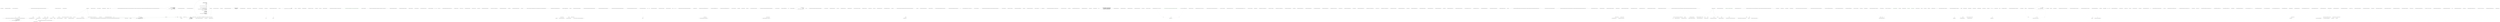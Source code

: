 digraph  {
m0_36 [cluster="string.IsNullOrEmpty(string)", file="BrowserContext.cs", label="Entry string.IsNullOrEmpty(string)", span="0-0"];
m0_147 [cluster="Nancy.Diagnostics.DiagnosticsSession.GenerateRandomSalt()", file="BrowserContext.cs", label="Entry Nancy.Diagnostics.DiagnosticsSession.GenerateRandomSalt()", span="15-15"];
m0_63 [cluster="Nancy.Diagnostics.DiagnosticsHook.ExecuteDiagnostics(Nancy.NancyContext, Nancy.Routing.IRouteResolver, Nancy.Diagnostics.DiagnosticsConfiguration, Nancy.DefaultObjectSerializer)", file="BrowserContext.cs", label="ExecuteRoutePreReq(ctx, resolveResultPreReq)", span="118-118"];
m0_64 [cluster="Nancy.Diagnostics.DiagnosticsHook.ExecuteDiagnostics(Nancy.NancyContext, Nancy.Routing.IRouteResolver, Nancy.Diagnostics.DiagnosticsConfiguration, Nancy.DefaultObjectSerializer)", file="BrowserContext.cs", label="ctx.Response == null", span="120-120"];
m0_65 [cluster="Nancy.Diagnostics.DiagnosticsHook.ExecuteDiagnostics(Nancy.NancyContext, Nancy.Routing.IRouteResolver, Nancy.Diagnostics.DiagnosticsConfiguration, Nancy.DefaultObjectSerializer)", file="BrowserContext.cs", label="ctx.Response = resolveResult.Item1.Invoke(resolveResult.Item2)", span="122-122"];
m0_80 [cluster="string.ToUpperInvariant()", file="BrowserContext.cs", label="Entry string.ToUpperInvariant()", span="0-0"];
m0_45 [cluster="Nancy.Diagnostics.DiagnosticsHook.Disable(Nancy.Bootstrapper.IPipelines)", file="BrowserContext.cs", label="Exit Nancy.Diagnostics.DiagnosticsHook.Disable(Nancy.Bootstrapper.IPipelines)", span="79-79"];
m0_46 [cluster="Nancy.NamedPipelineBase<TDelegate>.RemoveByName(string)", file="BrowserContext.cs", label="Entry Nancy.NamedPipelineBase<TDelegate>.RemoveByName(string)", span="196-196"];
m0_47 [cluster="Nancy.Diagnostics.DiagnosticsHook.GetDiagnosticsHelpView(Nancy.NancyContext)", file="BrowserContext.cs", label="return (StaticConfiguration.IsRunningDebug)\r\n                       ? new DiagnosticsViewRenderer(ctx)[''help'']\r\n                       : HttpStatusCode.NotFound;", span="86-88"];
m0_125 [cluster="Nancy.Cryptography.Base64Helpers.GetBase64Length(int)", file="BrowserContext.cs", label="Entry Nancy.Cryptography.Base64Helpers.GetBase64Length(int)", span="11-11"];
m0_10 [cluster="Nancy.Testing.BrowserContext.Body(string)", file="BrowserContext.cs", label="Exit Nancy.Testing.BrowserContext.Body(string)", span="75-75"];
m0_131 [cluster="Nancy.DefaultObjectSerializer.Deserialize(string)", file="BrowserContext.cs", label="Entry Nancy.DefaultObjectSerializer.Deserialize(string)", span="38-38"];
m0_51 [cluster="Nancy.Diagnostics.DiagnosticsHook.GetDiagnosticsLoginView(Nancy.NancyContext)", file="BrowserContext.cs", label="var renderer = new DiagnosticsViewRenderer(ctx)", span="93-93"];
m0_56 [cluster="Nancy.Diagnostics.DiagnosticsHook.ExecuteDiagnostics(Nancy.NancyContext, Nancy.Routing.IRouteResolver, Nancy.Diagnostics.DiagnosticsConfiguration, Nancy.DefaultObjectSerializer)", file="BrowserContext.cs", label="var view = GetDiagnosticsLoginView(ctx)", span="104-104"];
m0_55 [cluster="Nancy.Diagnostics.DiagnosticsHook.ExecuteDiagnostics(Nancy.NancyContext, Nancy.Routing.IRouteResolver, Nancy.Diagnostics.DiagnosticsConfiguration, Nancy.DefaultObjectSerializer)", file="BrowserContext.cs", label="session == null", span="102-102"];
m0_53 [cluster="Nancy.Diagnostics.DiagnosticsHook.GetDiagnosticsLoginView(Nancy.NancyContext)", file="BrowserContext.cs", label="Exit Nancy.Diagnostics.DiagnosticsHook.GetDiagnosticsLoginView(Nancy.NancyContext)", span="91-91"];
m0_54 [cluster="Nancy.Diagnostics.DiagnosticsHook.ExecuteDiagnostics(Nancy.NancyContext, Nancy.Routing.IRouteResolver, Nancy.Diagnostics.DiagnosticsConfiguration, Nancy.DefaultObjectSerializer)", file="BrowserContext.cs", label="var session = GetSession(ctx, diagnosticsConfiguration, serializer)", span="100-100"];
m0_52 [cluster="Nancy.Diagnostics.DiagnosticsHook.GetDiagnosticsLoginView(Nancy.NancyContext)", file="BrowserContext.cs", label="return renderer[''login''];", span="95-95"];
m0_57 [cluster="Nancy.Diagnostics.DiagnosticsHook.ExecuteDiagnostics(Nancy.NancyContext, Nancy.Routing.IRouteResolver, Nancy.Diagnostics.DiagnosticsConfiguration, Nancy.DefaultObjectSerializer)", file="BrowserContext.cs", label="view.AddCookie(\r\n                    new NancyCookie(DiagsCookieName, String.Empty, true) { Expires = DateTime.Now.AddDays(-1) })", span="106-107"];
m0_66 [cluster="Nancy.Diagnostics.DiagnosticsHook.ExecuteDiagnostics(Nancy.NancyContext, Nancy.Routing.IRouteResolver, Nancy.Diagnostics.DiagnosticsConfiguration, Nancy.DefaultObjectSerializer)", file="BrowserContext.cs", label="ctx.Request.Method.ToUpperInvariant() == ''HEAD''", span="125-125"];
m0_17 [cluster="Nancy.Testing.BrowserContext.Body(System.IO.Stream, string)", file="BrowserContext.cs", label="this.Values.Body = body", span="98-98"];
m0_18 [cluster="Nancy.Testing.BrowserContext.Body(System.IO.Stream, string)", file="BrowserContext.cs", label="this.Header(''Content-Type'', contentType ?? ''application/octet-stream'')", span="99-99"];
m0_33 [cluster="Nancy.Testing.BrowserContext.Header(string, string)", file="BrowserContext.cs", label="this.Values.Headers[name] = values", span="136-136"];
m0_62 [cluster="Nancy.Diagnostics.DiagnosticsHook.ExecuteDiagnostics(Nancy.NancyContext, Nancy.Routing.IRouteResolver, Nancy.Diagnostics.DiagnosticsConfiguration, Nancy.DefaultObjectSerializer)", file="BrowserContext.cs", label="var resolveResultPostReq = resolveResult.Item4", span="117-117"];
m0_76 [cluster="Nancy.Testing.BrowserContext.Certificate(System.Security.Cryptography.X509Certificates.StoreLocation, System.Security.Cryptography.X509Certificates.StoreName, System.Security.Cryptography.X509Certificates.X509FindType, object)", file="BrowserContext.cs", label="this.Values.ClientCertificate = certificatesFound[0]", span="237-237"];
m0_15 [cluster="Nancy.Routing.DefaultRoutePatternMatcher.DefaultRoutePatternMatcher()", file="BrowserContext.cs", label="Entry Nancy.Routing.DefaultRoutePatternMatcher.DefaultRoutePatternMatcher()", span="13-13"];
m0_29 [cluster="lambda expression", file="BrowserContext.cs", label="resourceNamespace += string.Format(''.{0}'', path.Replace('\\', '.'))", span="64-64"];
m0_30 [cluster="lambda expression", file="BrowserContext.cs", label="return new EmbeddedFileResponse(\r\n                                typeof(DiagnosticsHook).Assembly,\r\n                                resourceNamespace,\r\n                                Path.GetFileName(ctx.Request.Url.Path));", span="67-70"];
m0_31 [cluster="lambda expression", file="BrowserContext.cs", label="return diagnosticsConfiguration.Valid\r\n                                   ? ExecuteDiagnostics(ctx, diagnosticsRouteResolver, diagnosticsConfiguration, serializer)\r\n                                   : GetDiagnosticsHelpView(ctx);", span="73-75"];
m0_32 [cluster="lambda expression", file="BrowserContext.cs", label="Exit lambda expression", span="45-76"];
m0_34 [cluster="string.Replace(string, string)", file="BrowserContext.cs", label="Entry string.Replace(string, string)", span="0-0"];
m0_43 [cluster="Nancy.Testing.BrowserContext.HttpsRequest()", file="BrowserContext.cs", label="this.Values.Protocol = ''https''", span="152-152"];
m0_44 [cluster="Nancy.Testing.BrowserContext.HttpsRequest()", file="BrowserContext.cs", label="Exit Nancy.Testing.BrowserContext.HttpsRequest()", span="150-150"];
m0_58 [cluster="Nancy.Diagnostics.DiagnosticsHook.ExecuteDiagnostics(Nancy.NancyContext, Nancy.Routing.IRouteResolver, Nancy.Diagnostics.DiagnosticsConfiguration, Nancy.DefaultObjectSerializer)", file="BrowserContext.cs", label="return view;", span="109-109"];
m0_78 [cluster="Nancy.Diagnostics.DiagnosticsHook.ExecuteRoutePreReq(Nancy.NancyContext, System.Func<Nancy.NancyContext, Nancy.Response>)", file="BrowserContext.cs", label="Entry Nancy.Diagnostics.DiagnosticsHook.ExecuteRoutePreReq(Nancy.NancyContext, System.Func<Nancy.NancyContext, Nancy.Response>)", span="236-236"];
m0_0 [cluster="Nancy.Diagnostics.DiagnosticsHook.Enable(Nancy.Diagnostics.DiagnosticsConfiguration, Nancy.Bootstrapper.IPipelines, System.Collections.Generic.IEnumerable<Nancy.Diagnostics.IDiagnosticsProvider>, Nancy.IRootPathProvider, System.Collections.Generic.IEnumerable<Nancy.ISerializer>, Nancy.Diagnostics.IRequestTracing, Nancy.Bootstrapper.NancyInternalConfiguration, Nancy.ModelBinding.IModelBinderLocator, System.Collections.Generic.IEnumerable<Nancy.Responses.Negotiation.IResponseProcessor>)", file="BrowserContext.cs", label="Entry Nancy.Diagnostics.DiagnosticsHook.Enable(Nancy.Diagnostics.DiagnosticsConfiguration, Nancy.Bootstrapper.IPipelines, System.Collections.Generic.IEnumerable<Nancy.Diagnostics.IDiagnosticsProvider>, Nancy.IRootPathProvider, System.Collections.Generic.IEnumerable<Nancy.ISerializer>, Nancy.Diagnostics.IRequestTracing, Nancy.Bootstrapper.NancyInternalConfiguration, Nancy.ModelBinding.IModelBinderLocator, System.Collections.Generic.IEnumerable<Nancy.Responses.Negotiation.IResponseProcessor>)", span="26-26"];
m0_2 [cluster="Nancy.Diagnostics.DiagnosticsHook.Enable(Nancy.Diagnostics.DiagnosticsConfiguration, Nancy.Bootstrapper.IPipelines, System.Collections.Generic.IEnumerable<Nancy.Diagnostics.IDiagnosticsProvider>, Nancy.IRootPathProvider, System.Collections.Generic.IEnumerable<Nancy.ISerializer>, Nancy.Diagnostics.IRequestTracing, Nancy.Bootstrapper.NancyInternalConfiguration, Nancy.ModelBinding.IModelBinderLocator, System.Collections.Generic.IEnumerable<Nancy.Responses.Negotiation.IResponseProcessor>)", color=green, community=0, file="BrowserContext.cs", label="var diagnosticsModuleCatalog = new DiagnosticsModuleCatalog(keyGenerator, providers, rootPathProvider, requestTracing, configuration, diagnosticsConfiguration)", prediction=0, span="29-29"];
m0_1 [cluster="Nancy.Diagnostics.DiagnosticsHook.Enable(Nancy.Diagnostics.DiagnosticsConfiguration, Nancy.Bootstrapper.IPipelines, System.Collections.Generic.IEnumerable<Nancy.Diagnostics.IDiagnosticsProvider>, Nancy.IRootPathProvider, System.Collections.Generic.IEnumerable<Nancy.ISerializer>, Nancy.Diagnostics.IRequestTracing, Nancy.Bootstrapper.NancyInternalConfiguration, Nancy.ModelBinding.IModelBinderLocator, System.Collections.Generic.IEnumerable<Nancy.Responses.Negotiation.IResponseProcessor>)", file="BrowserContext.cs", label="var keyGenerator = new DefaultModuleKeyGenerator()", span="28-28"];
m0_3 [cluster="Nancy.Diagnostics.DiagnosticsHook.Enable(Nancy.Diagnostics.DiagnosticsConfiguration, Nancy.Bootstrapper.IPipelines, System.Collections.Generic.IEnumerable<Nancy.Diagnostics.IDiagnosticsProvider>, Nancy.IRootPathProvider, System.Collections.Generic.IEnumerable<Nancy.ISerializer>, Nancy.Diagnostics.IRequestTracing, Nancy.Bootstrapper.NancyInternalConfiguration, Nancy.ModelBinding.IModelBinderLocator, System.Collections.Generic.IEnumerable<Nancy.Responses.Negotiation.IResponseProcessor>)", file="BrowserContext.cs", label="var diagnosticsRouteCache = new RouteCache(diagnosticsModuleCatalog, keyGenerator, new DefaultNancyContextFactory(), new DefaultRouteSegmentExtractor(), new DefaultRouteDescriptionProvider())", span="31-31"];
m0_4 [cluster="Nancy.Diagnostics.DiagnosticsHook.Enable(Nancy.Diagnostics.DiagnosticsConfiguration, Nancy.Bootstrapper.IPipelines, System.Collections.Generic.IEnumerable<Nancy.Diagnostics.IDiagnosticsProvider>, Nancy.IRootPathProvider, System.Collections.Generic.IEnumerable<Nancy.ISerializer>, Nancy.Diagnostics.IRequestTracing, Nancy.Bootstrapper.NancyInternalConfiguration, Nancy.ModelBinding.IModelBinderLocator, System.Collections.Generic.IEnumerable<Nancy.Responses.Negotiation.IResponseProcessor>)", file="BrowserContext.cs", label="var diagnosticsRouteResolver = new DefaultRouteResolver(\r\n                diagnosticsModuleCatalog,\r\n                new DefaultRoutePatternMatcher(),\r\n                new DiagnosticsModuleBuilder(rootPathProvider, serializers, modelBinderLocator),\r\n                diagnosticsRouteCache,\r\n                responseProcessors)", span="33-38"];
m0_5 [cluster="Nancy.Diagnostics.DiagnosticsHook.Enable(Nancy.Diagnostics.DiagnosticsConfiguration, Nancy.Bootstrapper.IPipelines, System.Collections.Generic.IEnumerable<Nancy.Diagnostics.IDiagnosticsProvider>, Nancy.IRootPathProvider, System.Collections.Generic.IEnumerable<Nancy.ISerializer>, Nancy.Diagnostics.IRequestTracing, Nancy.Bootstrapper.NancyInternalConfiguration, Nancy.ModelBinding.IModelBinderLocator, System.Collections.Generic.IEnumerable<Nancy.Responses.Negotiation.IResponseProcessor>)", file="BrowserContext.cs", label="var serializer = new DefaultObjectSerializer()", span="40-40"];
m0_6 [cluster="Nancy.Diagnostics.DiagnosticsHook.Enable(Nancy.Diagnostics.DiagnosticsConfiguration, Nancy.Bootstrapper.IPipelines, System.Collections.Generic.IEnumerable<Nancy.Diagnostics.IDiagnosticsProvider>, Nancy.IRootPathProvider, System.Collections.Generic.IEnumerable<Nancy.ISerializer>, Nancy.Diagnostics.IRequestTracing, Nancy.Bootstrapper.NancyInternalConfiguration, Nancy.ModelBinding.IModelBinderLocator, System.Collections.Generic.IEnumerable<Nancy.Responses.Negotiation.IResponseProcessor>)", file="BrowserContext.cs", label="pipelines.BeforeRequest.AddItemToStartOfPipeline(\r\n                new PipelineItem<Func<NancyContext, Response>>(\r\n                    PipelineKey,\r\n                    ctx =>\r\n                    {\r\n                        if (!ctx.ControlPanelEnabled)\r\n                        {\r\n                            return null;\r\n                        }\r\n\r\n                        if (!ctx.Request.Path.StartsWith(ControlPanelPrefix, StringComparison.OrdinalIgnoreCase))\r\n                        {\r\n                            return null;\r\n                        }\r\n\r\n                        if (ctx.Request.Path.StartsWith(ResourcePrefix, StringComparison.OrdinalIgnoreCase))\r\n                        {\r\n                            var resourceNamespace = ''Nancy.Diagnostics.Resources'';\r\n\r\n                            var path = Path.GetDirectoryName(ctx.Request.Url.Path.Replace(ResourcePrefix, string.Empty)) ?? string.Empty;\r\n                            if (!string.IsNullOrEmpty(path))\r\n                            {\r\n                                resourceNamespace += string.Format(''.{0}'', path.Replace('\\', '.'));\r\n                            }\r\n\r\n                            return new EmbeddedFileResponse(\r\n                                typeof(DiagnosticsHook).Assembly,\r\n                                resourceNamespace,\r\n                                Path.GetFileName(ctx.Request.Url.Path));\r\n                        }\r\n\r\n                        return diagnosticsConfiguration.Valid\r\n                                   ? ExecuteDiagnostics(ctx, diagnosticsRouteResolver, diagnosticsConfiguration, serializer)\r\n                                   : GetDiagnosticsHelpView(ctx);\r\n                    }))", span="42-76"];
m0_48 [cluster="Nancy.Diagnostics.DiagnosticsHook.GetDiagnosticsHelpView(Nancy.NancyContext)", file="BrowserContext.cs", label="Exit Nancy.Diagnostics.DiagnosticsHook.GetDiagnosticsHelpView(Nancy.NancyContext)", span="84-84"];
m0_49 [cluster="Nancy.Diagnostics.DiagnosticsViewRenderer.DiagnosticsViewRenderer(Nancy.NancyContext)", file="BrowserContext.cs", label="Entry Nancy.Diagnostics.DiagnosticsViewRenderer.DiagnosticsViewRenderer(Nancy.NancyContext)", span="15-15"];
m0_50 [cluster="Nancy.Diagnostics.DiagnosticsHook.GetDiagnosticsLoginView(Nancy.NancyContext)", file="BrowserContext.cs", label="Entry Nancy.Diagnostics.DiagnosticsHook.GetDiagnosticsLoginView(Nancy.NancyContext)", span="91-91"];
m0_42 [cluster="Nancy.Testing.BrowserContext.HttpsRequest()", file="BrowserContext.cs", label="Entry Nancy.Testing.BrowserContext.HttpsRequest()", span="150-150"];
m0_67 [cluster="Nancy.Diagnostics.DiagnosticsHook.ExecuteDiagnostics(Nancy.NancyContext, Nancy.Routing.IRouteResolver, Nancy.Diagnostics.DiagnosticsConfiguration, Nancy.DefaultObjectSerializer)", file="BrowserContext.cs", label="ctx.Response = new HeadResponse(ctx.Response)", span="127-127"];
m0_68 [cluster="Nancy.Diagnostics.DiagnosticsHook.ExecuteDiagnostics(Nancy.NancyContext, Nancy.Routing.IRouteResolver, Nancy.Diagnostics.DiagnosticsConfiguration, Nancy.DefaultObjectSerializer)", file="BrowserContext.cs", label="resolveResultPostReq != null", span="130-130"];
m0_69 [cluster="Nancy.Diagnostics.DiagnosticsHook.ExecuteDiagnostics(Nancy.NancyContext, Nancy.Routing.IRouteResolver, Nancy.Diagnostics.DiagnosticsConfiguration, Nancy.DefaultObjectSerializer)", file="BrowserContext.cs", label="resolveResultPostReq.Invoke(ctx)", span="132-132"];
m0_7 [cluster="System.Collections.Generic.Dictionary<TKey, TValue>.Dictionary()", file="BrowserContext.cs", label="Entry System.Collections.Generic.Dictionary<TKey, TValue>.Dictionary()", span="0-0"];
m0_79 [cluster="Nancy.Routing.Route.Invoke(Nancy.DynamicDictionary)", file="BrowserContext.cs", label="Entry Nancy.Routing.Route.Invoke(Nancy.DynamicDictionary)", span="54-54"];
m0_20 [cluster="lambda expression", file="BrowserContext.cs", label="Entry lambda expression", span="45-76"];
m0_21 [cluster="lambda expression", file="BrowserContext.cs", label="!ctx.ControlPanelEnabled", span="47-47"];
m0_23 [cluster="lambda expression", file="BrowserContext.cs", label="!ctx.Request.Path.StartsWith(ControlPanelPrefix, StringComparison.OrdinalIgnoreCase)", span="52-52"];
m0_22 [cluster="lambda expression", file="BrowserContext.cs", label="return null;", span="49-49"];
m0_24 [cluster="lambda expression", file="BrowserContext.cs", label="return null;", span="54-54"];
m0_40 [cluster="Nancy.Testing.BrowserContext.HttpRequest()", file="BrowserContext.cs", label="this.Values.Protocol = ''http''", span="144-144"];
m0_39 [cluster="Nancy.Responses.EmbeddedFileResponse.EmbeddedFileResponse(System.Reflection.Assembly, string, string)", file="BrowserContext.cs", label="Entry Nancy.Responses.EmbeddedFileResponse.EmbeddedFileResponse(System.Reflection.Assembly, string, string)", span="18-18"];
m0_41 [cluster="Nancy.Diagnostics.DiagnosticsHook.ExecuteDiagnostics(Nancy.NancyContext, Nancy.Routing.IRouteResolver, Nancy.Diagnostics.DiagnosticsConfiguration, Nancy.DefaultObjectSerializer)", file="BrowserContext.cs", label="Entry Nancy.Diagnostics.DiagnosticsHook.ExecuteDiagnostics(Nancy.NancyContext, Nancy.Routing.IRouteResolver, Nancy.Diagnostics.DiagnosticsConfiguration, Nancy.DefaultObjectSerializer)", span="98-98"];
m0_124 [cluster="Nancy.Helpers.HttpUtility.UrlDecode(string)", file="BrowserContext.cs", label="Entry Nancy.Helpers.HttpUtility.UrlDecode(string)", span="103-103"];
m0_157 [cluster="System.Func<T, TResult>.Invoke(T)", file="BrowserContext.cs", label="Entry System.Func<T, TResult>.Invoke(T)", span="0-0"];
m0_75 [cluster="Nancy.Testing.BrowserContext.Certificate(System.Security.Cryptography.X509Certificates.StoreLocation, System.Security.Cryptography.X509Certificates.StoreName, System.Security.Cryptography.X509Certificates.X509FindType, object)", file="BrowserContext.cs", label="throw new InvalidOperationException(\r\n                    String.Format(''No certificates found in {0} {1} with a {2} that looks like \''{3}\'''', storeLocation,\r\n                                  storeName, findType, findBy));", span="232-234"];
m0_97 [cluster="Nancy.Cryptography.IHmacProvider.GenerateHmac(string)", file="BrowserContext.cs", label="Entry Nancy.Cryptography.IHmacProvider.GenerateHmac(string)", span="17-17"];
m0_16 [cluster="Nancy.Testing.BrowserContext.Body(System.IO.Stream, string)", file="BrowserContext.cs", label="Entry Nancy.Testing.BrowserContext.Body(System.IO.Stream, string)", span="96-96"];
m0_25 [cluster="string.IsNullOrEmpty(string)", file="BrowserContext.cs", label="Entry string.IsNullOrEmpty(string)", span="0-0"];
m0_27 [cluster="Nancy.Helpers.HttpUtility.UrlEncode(string)", file="BrowserContext.cs", label="Entry Nancy.Helpers.HttpUtility.UrlEncode(string)", span="378-378"];
m0_26 [cluster="System.InvalidOperationException.InvalidOperationException(string)", file="BrowserContext.cs", label="Entry System.InvalidOperationException.InvalidOperationException(string)", span="0-0"];
m0_28 [cluster="string.Format(string, object, object, object)", file="BrowserContext.cs", label="Entry string.Format(string, object, object, object)", span="0-0"];
m0_38 [cluster="string.Format(string, object)", file="BrowserContext.cs", label="Entry string.Format(string, object)", span="0-0"];
m0_121 [cluster="Nancy.Diagnostics.DiagnosticsHook.IsLoginRequest(Nancy.NancyContext)", file="BrowserContext.cs", label="Entry Nancy.Diagnostics.DiagnosticsHook.IsLoginRequest(Nancy.NancyContext)", span="230-230"];
m0_149 [cluster="Nancy.Diagnostics.DiagnosticsHook.IsLoginRequest(Nancy.NancyContext)", file="BrowserContext.cs", label="return context.Request.Method == ''POST'' && context.Request.Path == ''/_Nancy/'';", span="233-233"];
m0_150 [cluster="Nancy.Diagnostics.DiagnosticsHook.IsLoginRequest(Nancy.NancyContext)", file="BrowserContext.cs", label="Exit Nancy.Diagnostics.DiagnosticsHook.IsLoginRequest(Nancy.NancyContext)", span="230-230"];
m0_37 [cluster="string.Replace(char, char)", file="BrowserContext.cs", label="Entry string.Replace(char, char)", span="0-0"];
m0_8 [cluster="Nancy.Bootstrapper.DefaultModuleKeyGenerator.DefaultModuleKeyGenerator()", file="BrowserContext.cs", label="Entry Nancy.Bootstrapper.DefaultModuleKeyGenerator.DefaultModuleKeyGenerator()", span="7-7"];
m0_9 [cluster="Nancy.Diagnostics.DiagnosticsModuleCatalog.DiagnosticsModuleCatalog(Nancy.Bootstrapper.IModuleKeyGenerator, System.Collections.Generic.IEnumerable<Nancy.Diagnostics.IDiagnosticsProvider>, Nancy.IRootPathProvider, Nancy.Diagnostics.IRequestTracing, Nancy.Bootstrapper.NancyInternalConfiguration, Nancy.Diagnostics.DiagnosticsConfiguration)", file="BrowserContext.cs", label="Entry Nancy.Diagnostics.DiagnosticsModuleCatalog.DiagnosticsModuleCatalog(Nancy.Bootstrapper.IModuleKeyGenerator, System.Collections.Generic.IEnumerable<Nancy.Diagnostics.IDiagnosticsProvider>, Nancy.IRootPathProvider, Nancy.Diagnostics.IRequestTracing, Nancy.Bootstrapper.NancyInternalConfiguration, Nancy.Diagnostics.DiagnosticsConfiguration)", span="13-13"];
m0_126 [cluster="string.Substring(int)", file="BrowserContext.cs", label="Entry string.Substring(int)", span="0-0"];
m0_77 [cluster="Nancy.Testing.BrowserContext.Certificate(System.Security.Cryptography.X509Certificates.StoreLocation, System.Security.Cryptography.X509Certificates.StoreName, System.Security.Cryptography.X509Certificates.X509FindType, object)", file="BrowserContext.cs", label="Exit Nancy.Testing.BrowserContext.Certificate(System.Security.Cryptography.X509Certificates.StoreLocation, System.Security.Cryptography.X509Certificates.StoreName, System.Security.Cryptography.X509Certificates.X509FindType, object)", span="223-223"];
m0_19 [cluster="Nancy.NamedPipelineBase<TDelegate>.AddItemToStartOfPipeline(Nancy.PipelineItem<TDelegate>, bool)", file="BrowserContext.cs", label="Entry Nancy.NamedPipelineBase<TDelegate>.AddItemToStartOfPipeline(Nancy.PipelineItem<TDelegate>, bool)", span="58-58"];
m0_73 [cluster="Nancy.Testing.BrowserContext.Certificate(System.Security.Cryptography.X509Certificates.StoreLocation, System.Security.Cryptography.X509Certificates.StoreName, System.Security.Cryptography.X509Certificates.X509FindType, object)", file="BrowserContext.cs", label="var certificatesFound = store.Certificates.Find(findType, findBy, false)", span="228-228"];
m0_100 [cluster="Nancy.Diagnostics.DiagnosticsHook.GetSession(Nancy.NancyContext, Nancy.Diagnostics.DiagnosticsConfiguration, Nancy.DefaultObjectSerializer)", file="BrowserContext.cs", label="context.Request == null", span="162-162"];
m0_102 [cluster="Nancy.Diagnostics.DiagnosticsHook.GetSession(Nancy.NancyContext, Nancy.Diagnostics.DiagnosticsConfiguration, Nancy.DefaultObjectSerializer)", file="BrowserContext.cs", label="IsLoginRequest(context)", span="167-167"];
m0_103 [cluster="Nancy.Diagnostics.DiagnosticsHook.GetSession(Nancy.NancyContext, Nancy.Diagnostics.DiagnosticsConfiguration, Nancy.DefaultObjectSerializer)", file="BrowserContext.cs", label="return ProcessLogin(context, diagnosticsConfiguration, serializer);", span="169-169"];
m0_104 [cluster="Nancy.Diagnostics.DiagnosticsHook.GetSession(Nancy.NancyContext, Nancy.Diagnostics.DiagnosticsConfiguration, Nancy.DefaultObjectSerializer)", file="BrowserContext.cs", label="!context.Request.Cookies.ContainsKey(DiagsCookieName)", span="172-172"];
m0_106 [cluster="Nancy.Diagnostics.DiagnosticsHook.GetSession(Nancy.NancyContext, Nancy.Diagnostics.DiagnosticsConfiguration, Nancy.DefaultObjectSerializer)", file="BrowserContext.cs", label="var encryptedValue = HttpUtility.UrlDecode(context.Request.Cookies[DiagsCookieName])", span="177-177"];
m0_107 [cluster="Nancy.Diagnostics.DiagnosticsHook.GetSession(Nancy.NancyContext, Nancy.Diagnostics.DiagnosticsConfiguration, Nancy.DefaultObjectSerializer)", file="BrowserContext.cs", label="var hmacStringLength = Base64Helpers.GetBase64Length(diagnosticsConfiguration.CryptographyConfiguration.HmacProvider.HmacLength)", span="178-178"];
m0_111 [cluster="Nancy.Diagnostics.DiagnosticsHook.GetSession(Nancy.NancyContext, Nancy.Diagnostics.DiagnosticsConfiguration, Nancy.DefaultObjectSerializer)", file="BrowserContext.cs", label="var newHmac = diagnosticsConfiguration.CryptographyConfiguration.HmacProvider.GenerateHmac(encryptedSession)", span="183-183"];
m0_112 [cluster="Nancy.Diagnostics.DiagnosticsHook.GetSession(Nancy.NancyContext, Nancy.Diagnostics.DiagnosticsConfiguration, Nancy.DefaultObjectSerializer)", file="BrowserContext.cs", label="var hmacValid = HmacComparer.Compare(newHmac, hmacBytes, diagnosticsConfiguration.CryptographyConfiguration.HmacProvider.HmacLength)", span="184-184"];
m0_115 [cluster="Nancy.Diagnostics.DiagnosticsHook.GetSession(Nancy.NancyContext, Nancy.Diagnostics.DiagnosticsConfiguration, Nancy.DefaultObjectSerializer)", file="BrowserContext.cs", label="var decryptedValue = diagnosticsConfiguration.CryptographyConfiguration.EncryptionProvider.Decrypt(encryptedSession)", span="191-191"];
m0_116 [cluster="Nancy.Diagnostics.DiagnosticsHook.GetSession(Nancy.NancyContext, Nancy.Diagnostics.DiagnosticsConfiguration, Nancy.DefaultObjectSerializer)", file="BrowserContext.cs", label="var session = serializer.Deserialize(decryptedValue) as DiagnosticsSession", span="192-192"];
m0_117 [cluster="Nancy.Diagnostics.DiagnosticsHook.GetSession(Nancy.NancyContext, Nancy.Diagnostics.DiagnosticsConfiguration, Nancy.DefaultObjectSerializer)", file="BrowserContext.cs", label="session == null || session.Expiry < DateTime.Now || !SessionPasswordValid(session, diagnosticsConfiguration.Password)", span="194-194"];
m0_101 [cluster="Nancy.Diagnostics.DiagnosticsHook.GetSession(Nancy.NancyContext, Nancy.Diagnostics.DiagnosticsConfiguration, Nancy.DefaultObjectSerializer)", file="BrowserContext.cs", label="return null;", span="164-164"];
m0_105 [cluster="Nancy.Diagnostics.DiagnosticsHook.GetSession(Nancy.NancyContext, Nancy.Diagnostics.DiagnosticsConfiguration, Nancy.DefaultObjectSerializer)", file="BrowserContext.cs", label="return null;", span="174-174"];
m0_108 [cluster="Nancy.Diagnostics.DiagnosticsHook.GetSession(Nancy.NancyContext, Nancy.Diagnostics.DiagnosticsConfiguration, Nancy.DefaultObjectSerializer)", file="BrowserContext.cs", label="var encryptedSession = encryptedValue.Substring(hmacStringLength)", span="179-179"];
m0_109 [cluster="Nancy.Diagnostics.DiagnosticsHook.GetSession(Nancy.NancyContext, Nancy.Diagnostics.DiagnosticsConfiguration, Nancy.DefaultObjectSerializer)", file="BrowserContext.cs", label="var hmacString = encryptedValue.Substring(0, hmacStringLength)", span="180-180"];
m0_110 [cluster="Nancy.Diagnostics.DiagnosticsHook.GetSession(Nancy.NancyContext, Nancy.Diagnostics.DiagnosticsConfiguration, Nancy.DefaultObjectSerializer)", file="BrowserContext.cs", label="var hmacBytes = Convert.FromBase64String(hmacString)", span="182-182"];
m0_113 [cluster="Nancy.Diagnostics.DiagnosticsHook.GetSession(Nancy.NancyContext, Nancy.Diagnostics.DiagnosticsConfiguration, Nancy.DefaultObjectSerializer)", file="BrowserContext.cs", label="!hmacValid", span="186-186"];
m0_114 [cluster="Nancy.Diagnostics.DiagnosticsHook.GetSession(Nancy.NancyContext, Nancy.Diagnostics.DiagnosticsConfiguration, Nancy.DefaultObjectSerializer)", file="BrowserContext.cs", label="return null;", span="188-188"];
m0_119 [cluster="Nancy.Diagnostics.DiagnosticsHook.GetSession(Nancy.NancyContext, Nancy.Diagnostics.DiagnosticsConfiguration, Nancy.DefaultObjectSerializer)", file="BrowserContext.cs", label="return session;", span="199-199"];
m0_118 [cluster="Nancy.Diagnostics.DiagnosticsHook.GetSession(Nancy.NancyContext, Nancy.Diagnostics.DiagnosticsConfiguration, Nancy.DefaultObjectSerializer)", file="BrowserContext.cs", label="return null;", span="196-196"];
m0_120 [cluster="Nancy.Diagnostics.DiagnosticsHook.GetSession(Nancy.NancyContext, Nancy.Diagnostics.DiagnosticsConfiguration, Nancy.DefaultObjectSerializer)", file="BrowserContext.cs", label="Exit Nancy.Diagnostics.DiagnosticsHook.GetSession(Nancy.NancyContext, Nancy.Diagnostics.DiagnosticsConfiguration, Nancy.DefaultObjectSerializer)", span="160-160"];
m0_94 [cluster="System.DateTime.AddMinutes(double)", file="BrowserContext.cs", label="Entry System.DateTime.AddMinutes(double)", span="0-0"];
m0_132 [cluster="Nancy.Diagnostics.DiagnosticsHook.SessionPasswordValid(Nancy.Diagnostics.DiagnosticsSession, string)", file="BrowserContext.cs", label="Entry Nancy.Diagnostics.DiagnosticsHook.SessionPasswordValid(Nancy.Diagnostics.DiagnosticsSession, string)", span="202-202"];
m0_133 [cluster="Nancy.Diagnostics.DiagnosticsHook.SessionPasswordValid(Nancy.Diagnostics.DiagnosticsSession, string)", file="BrowserContext.cs", label="var newHash = DiagnosticsSession.GenerateSaltedHash(realPassword, session.Salt)", span="204-204"];
m0_134 [cluster="Nancy.Diagnostics.DiagnosticsHook.SessionPasswordValid(Nancy.Diagnostics.DiagnosticsSession, string)", file="BrowserContext.cs", label="return (newHash.Length == session.Hash.Length && newHash.SequenceEqual(session.Hash));", span="206-206"];
m0_135 [cluster="Nancy.Diagnostics.DiagnosticsHook.SessionPasswordValid(Nancy.Diagnostics.DiagnosticsSession, string)", file="BrowserContext.cs", label="Exit Nancy.Diagnostics.DiagnosticsHook.SessionPasswordValid(Nancy.Diagnostics.DiagnosticsSession, string)", span="202-202"];
m0_59 [cluster="System.Reflection.Assembly.GetManifestResourceStream(string)", file="BrowserContext.cs", label="Entry System.Reflection.Assembly.GetManifestResourceStream(string)", span="0-0"];
m0_60 [cluster="System.IO.BinaryReader.BinaryReader(System.IO.Stream)", file="BrowserContext.cs", label="Entry System.IO.BinaryReader.BinaryReader(System.IO.Stream)", span="0-0"];
m0_70 [cluster="Nancy.Testing.BrowserContext.Certificate(System.Security.Cryptography.X509Certificates.StoreLocation, System.Security.Cryptography.X509Certificates.StoreName, System.Security.Cryptography.X509Certificates.X509FindType, object)", file="BrowserContext.cs", label="Entry Nancy.Testing.BrowserContext.Certificate(System.Security.Cryptography.X509Certificates.StoreLocation, System.Security.Cryptography.X509Certificates.StoreName, System.Security.Cryptography.X509Certificates.X509FindType, object)", span="223-223"];
m0_71 [cluster="Nancy.Testing.BrowserContext.Certificate(System.Security.Cryptography.X509Certificates.StoreLocation, System.Security.Cryptography.X509Certificates.StoreName, System.Security.Cryptography.X509Certificates.X509FindType, object)", file="BrowserContext.cs", label="var store = new X509Store(storeName, storeLocation)", span="225-225"];
m0_61 [cluster="System.Security.Cryptography.X509Certificates.X509Certificate2.X509Certificate2(byte[], string, System.Security.Cryptography.X509Certificates.X509KeyStorageFlags)", file="BrowserContext.cs", label="Entry System.Security.Cryptography.X509Certificates.X509Certificate2.X509Certificate2(byte[], string, System.Security.Cryptography.X509Certificates.X509KeyStorageFlags)", span="0-0"];
m0_72 [cluster="Nancy.Testing.BrowserContext.Certificate(System.Security.Cryptography.X509Certificates.StoreLocation, System.Security.Cryptography.X509Certificates.StoreName, System.Security.Cryptography.X509Certificates.X509FindType, object)", file="BrowserContext.cs", label="store.Open(OpenFlags.ReadOnly)", span="227-227"];
m0_81 [cluster="string.Format(string, params object[])", file="BrowserContext.cs", label="Entry string.Format(string, params object[])", span="0-0"];
m0_74 [cluster="Nancy.Testing.BrowserContext.Certificate(System.Security.Cryptography.X509Certificates.StoreLocation, System.Security.Cryptography.X509Certificates.StoreName, System.Security.Cryptography.X509Certificates.X509FindType, object)", file="BrowserContext.cs", label="certificatesFound.Count <= 0", span="230-230"];
m0_35 [cluster="System.Collections.Generic.IDictionary<TKey, TValue>.ContainsKey(TKey)", file="BrowserContext.cs", label="Entry System.Collections.Generic.IDictionary<TKey, TValue>.ContainsKey(TKey)", span="0-0"];
m0_122 [cluster="Nancy.Diagnostics.DiagnosticsHook.ProcessLogin(Nancy.NancyContext, Nancy.Diagnostics.DiagnosticsConfiguration, Nancy.DefaultObjectSerializer)", file="BrowserContext.cs", label="Entry Nancy.Diagnostics.DiagnosticsHook.ProcessLogin(Nancy.NancyContext, Nancy.Diagnostics.DiagnosticsConfiguration, Nancy.DefaultObjectSerializer)", span="209-209"];
m0_138 [cluster="Nancy.Diagnostics.DiagnosticsHook.ProcessLogin(Nancy.NancyContext, Nancy.Diagnostics.DiagnosticsConfiguration, Nancy.DefaultObjectSerializer)", file="BrowserContext.cs", label="string password = context.Request.Form.Password", span="211-211"];
m0_139 [cluster="Nancy.Diagnostics.DiagnosticsHook.ProcessLogin(Nancy.NancyContext, Nancy.Diagnostics.DiagnosticsConfiguration, Nancy.DefaultObjectSerializer)", file="BrowserContext.cs", label="!string.Equals(password, diagnosticsConfiguration.Password, StringComparison.Ordinal)", span="213-213"];
m0_142 [cluster="Nancy.Diagnostics.DiagnosticsHook.ProcessLogin(Nancy.NancyContext, Nancy.Diagnostics.DiagnosticsConfiguration, Nancy.DefaultObjectSerializer)", file="BrowserContext.cs", label="var hash = DiagnosticsSession.GenerateSaltedHash(password, salt)", span="219-219"];
m0_140 [cluster="Nancy.Diagnostics.DiagnosticsHook.ProcessLogin(Nancy.NancyContext, Nancy.Diagnostics.DiagnosticsConfiguration, Nancy.DefaultObjectSerializer)", file="BrowserContext.cs", label="return null;", span="215-215"];
m0_141 [cluster="Nancy.Diagnostics.DiagnosticsHook.ProcessLogin(Nancy.NancyContext, Nancy.Diagnostics.DiagnosticsConfiguration, Nancy.DefaultObjectSerializer)", file="BrowserContext.cs", label="var salt = DiagnosticsSession.GenerateRandomSalt()", span="218-218"];
m0_143 [cluster="Nancy.Diagnostics.DiagnosticsHook.ProcessLogin(Nancy.NancyContext, Nancy.Diagnostics.DiagnosticsConfiguration, Nancy.DefaultObjectSerializer)", file="BrowserContext.cs", label="var session = new DiagnosticsSession\r\n            {\r\n                Hash = hash,\r\n                Salt = salt,\r\n                Expiry = DateTime.Now.AddMinutes(DiagnosticsSessionTimeoutMinutes),\r\n            }", span="220-225"];
m0_144 [cluster="Nancy.Diagnostics.DiagnosticsHook.ProcessLogin(Nancy.NancyContext, Nancy.Diagnostics.DiagnosticsConfiguration, Nancy.DefaultObjectSerializer)", file="BrowserContext.cs", label="return session;", span="227-227"];
m0_145 [cluster="Nancy.Diagnostics.DiagnosticsHook.ProcessLogin(Nancy.NancyContext, Nancy.Diagnostics.DiagnosticsConfiguration, Nancy.DefaultObjectSerializer)", file="BrowserContext.cs", label="Exit Nancy.Diagnostics.DiagnosticsHook.ProcessLogin(Nancy.NancyContext, Nancy.Diagnostics.DiagnosticsConfiguration, Nancy.DefaultObjectSerializer)", span="209-209"];
m0_82 [cluster="System.Action<T>.Invoke(T)", file="BrowserContext.cs", label="Nancy.Testing.BrowserContext", span=""];
m0_98 [cluster="System.Convert.ToBase64String(byte[])", file="BrowserContext.cs", label="Entry System.Convert.ToBase64String(byte[])", span="0-0"];
m0_148 [cluster="Nancy.Diagnostics.DiagnosticsSession.DiagnosticsSession()", file="BrowserContext.cs", label="Entry Nancy.Diagnostics.DiagnosticsSession.DiagnosticsSession()", span="7-7"];
m0_127 [cluster="string.Substring(int, int)", file="BrowserContext.cs", label="Entry string.Substring(int, int)", span="0-0"];
m0_96 [cluster="Nancy.Cryptography.IEncryptionProvider.Encrypt(string)", file="BrowserContext.cs", label="Entry Nancy.Cryptography.IEncryptionProvider.Encrypt(string)", span="12-12"];
m0_13 [cluster="Nancy.Testing.BrowserContext.Body(string, string)", file="BrowserContext.cs", label="this.Header(''Content-Type'', contentType)", span="88-88"];
m0_95 [cluster="Nancy.DefaultObjectSerializer.Serialize(object)", file="BrowserContext.cs", label="Entry Nancy.DefaultObjectSerializer.Serialize(object)", span="14-14"];
m0_123 [cluster="System.Collections.Generic.IDictionary<TKey, TValue>.ContainsKey(TKey)", file="BrowserContext.cs", label="Entry System.Collections.Generic.IDictionary<TKey, TValue>.ContainsKey(TKey)", span="0-0"];
m0_14 [cluster="Nancy.Testing.BrowserContext.Body(string, string)", file="BrowserContext.cs", label="Exit Nancy.Testing.BrowserContext.Body(string, string)", span="85-85"];
m0_99 [cluster="string.Format(string, object, object)", file="BrowserContext.cs", label="Entry string.Format(string, object, object)", span="0-0"];
m0_12 [cluster="Nancy.Testing.BrowserContext.Body(string, string)", file="BrowserContext.cs", label="this.Values.BodyString = body", span="87-87"];
m0_130 [cluster="Nancy.Cryptography.IEncryptionProvider.Decrypt(string)", file="BrowserContext.cs", label="Entry Nancy.Cryptography.IEncryptionProvider.Decrypt(string)", span="19-19"];
m0_11 [cluster="Nancy.Testing.BrowserContext.Body(string, string)", file="BrowserContext.cs", label="Entry Nancy.Testing.BrowserContext.Body(string, string)", span="85-85"];
m0_129 [cluster="Nancy.Cryptography.HmacComparer.Compare(byte[], byte[], int)", file="BrowserContext.cs", label="Entry Nancy.Cryptography.HmacComparer.Compare(byte[], byte[], int)", span="15-15"];
m0_137 [cluster="Unk.SequenceEqual", file="BrowserContext.cs", label="Entry Unk.SequenceEqual", span=""];
m0_83 [cluster="Nancy.Diagnostics.DiagnosticsHook.AddUpdateSessionCookie(Nancy.Diagnostics.DiagnosticsSession, Nancy.NancyContext, Nancy.Diagnostics.DiagnosticsConfiguration, Nancy.DefaultObjectSerializer)", file="BrowserContext.cs", label="Entry Nancy.Diagnostics.DiagnosticsHook.AddUpdateSessionCookie(Nancy.Diagnostics.DiagnosticsSession, Nancy.NancyContext, Nancy.Diagnostics.DiagnosticsConfiguration, Nancy.DefaultObjectSerializer)", span="141-141"];
m0_84 [cluster="Nancy.Diagnostics.DiagnosticsHook.AddUpdateSessionCookie(Nancy.Diagnostics.DiagnosticsSession, Nancy.NancyContext, Nancy.Diagnostics.DiagnosticsConfiguration, Nancy.DefaultObjectSerializer)", file="BrowserContext.cs", label="context.Response == null", span="143-143"];
m0_86 [cluster="Nancy.Diagnostics.DiagnosticsHook.AddUpdateSessionCookie(Nancy.Diagnostics.DiagnosticsSession, Nancy.NancyContext, Nancy.Diagnostics.DiagnosticsConfiguration, Nancy.DefaultObjectSerializer)", file="BrowserContext.cs", label="session.Expiry = DateTime.Now.AddMinutes(DiagnosticsSessionTimeoutMinutes)", span="148-148"];
m0_87 [cluster="Nancy.Diagnostics.DiagnosticsHook.AddUpdateSessionCookie(Nancy.Diagnostics.DiagnosticsSession, Nancy.NancyContext, Nancy.Diagnostics.DiagnosticsConfiguration, Nancy.DefaultObjectSerializer)", file="BrowserContext.cs", label="var serializedSession = serializer.Serialize(session)", span="149-149"];
m0_88 [cluster="Nancy.Diagnostics.DiagnosticsHook.AddUpdateSessionCookie(Nancy.Diagnostics.DiagnosticsSession, Nancy.NancyContext, Nancy.Diagnostics.DiagnosticsConfiguration, Nancy.DefaultObjectSerializer)", file="BrowserContext.cs", label="var encryptedSession = diagnosticsConfiguration.CryptographyConfiguration.EncryptionProvider.Encrypt(serializedSession)", span="151-151"];
m0_89 [cluster="Nancy.Diagnostics.DiagnosticsHook.AddUpdateSessionCookie(Nancy.Diagnostics.DiagnosticsSession, Nancy.NancyContext, Nancy.Diagnostics.DiagnosticsConfiguration, Nancy.DefaultObjectSerializer)", file="BrowserContext.cs", label="var hmacBytes = diagnosticsConfiguration.CryptographyConfiguration.HmacProvider.GenerateHmac(encryptedSession)", span="152-152"];
m0_92 [cluster="Nancy.Diagnostics.DiagnosticsHook.AddUpdateSessionCookie(Nancy.Diagnostics.DiagnosticsSession, Nancy.NancyContext, Nancy.Diagnostics.DiagnosticsConfiguration, Nancy.DefaultObjectSerializer)", file="BrowserContext.cs", label="context.Response.AddCookie(cookie)", span="157-157"];
m0_85 [cluster="Nancy.Diagnostics.DiagnosticsHook.AddUpdateSessionCookie(Nancy.Diagnostics.DiagnosticsSession, Nancy.NancyContext, Nancy.Diagnostics.DiagnosticsConfiguration, Nancy.DefaultObjectSerializer)", file="BrowserContext.cs", label="return;", span="145-145"];
m0_91 [cluster="Nancy.Diagnostics.DiagnosticsHook.AddUpdateSessionCookie(Nancy.Diagnostics.DiagnosticsSession, Nancy.NancyContext, Nancy.Diagnostics.DiagnosticsConfiguration, Nancy.DefaultObjectSerializer)", file="BrowserContext.cs", label="var cookie = new NancyCookie(DiagsCookieName, String.Format(''{1}{0}'', encryptedSession, hmacString), true)", span="155-155"];
m0_90 [cluster="Nancy.Diagnostics.DiagnosticsHook.AddUpdateSessionCookie(Nancy.Diagnostics.DiagnosticsSession, Nancy.NancyContext, Nancy.Diagnostics.DiagnosticsConfiguration, Nancy.DefaultObjectSerializer)", file="BrowserContext.cs", label="var hmacString = Convert.ToBase64String(hmacBytes)", span="153-153"];
m0_93 [cluster="Nancy.Diagnostics.DiagnosticsHook.AddUpdateSessionCookie(Nancy.Diagnostics.DiagnosticsSession, Nancy.NancyContext, Nancy.Diagnostics.DiagnosticsConfiguration, Nancy.DefaultObjectSerializer)", file="BrowserContext.cs", label="Exit Nancy.Diagnostics.DiagnosticsHook.AddUpdateSessionCookie(Nancy.Diagnostics.DiagnosticsSession, Nancy.NancyContext, Nancy.Diagnostics.DiagnosticsConfiguration, Nancy.DefaultObjectSerializer)", span="141-141"];
m0_128 [cluster="System.Convert.FromBase64String(string)", file="BrowserContext.cs", label="Entry System.Convert.FromBase64String(string)", span="0-0"];
m0_146 [cluster="string.Equals(string, string, System.StringComparison)", file="BrowserContext.cs", label="Entry string.Equals(string, string, System.StringComparison)", span="0-0"];
m0_136 [cluster="Nancy.Diagnostics.DiagnosticsSession.GenerateSaltedHash(string, byte[])", file="BrowserContext.cs", label="Entry Nancy.Diagnostics.DiagnosticsSession.GenerateSaltedHash(string, byte[])", span="44-44"];
m0_151 [cluster="Nancy.Diagnostics.DiagnosticsHook.ExecuteRoutePreReq(Nancy.NancyContext, System.Func<Nancy.NancyContext, Nancy.Response>)", file="BrowserContext.cs", label="resolveResultPreReq == null", span="238-238"];
m0_153 [cluster="Nancy.Diagnostics.DiagnosticsHook.ExecuteRoutePreReq(Nancy.NancyContext, System.Func<Nancy.NancyContext, Nancy.Response>)", file="BrowserContext.cs", label="var resolveResultPreReqResponse = resolveResultPreReq.Invoke(context)", span="243-243"];
m0_155 [cluster="Nancy.Diagnostics.DiagnosticsHook.ExecuteRoutePreReq(Nancy.NancyContext, System.Func<Nancy.NancyContext, Nancy.Response>)", file="BrowserContext.cs", label="context.Response = resolveResultPreReqResponse", span="247-247"];
m0_152 [cluster="Nancy.Diagnostics.DiagnosticsHook.ExecuteRoutePreReq(Nancy.NancyContext, System.Func<Nancy.NancyContext, Nancy.Response>)", file="BrowserContext.cs", label="return;", span="240-240"];
m0_154 [cluster="Nancy.Diagnostics.DiagnosticsHook.ExecuteRoutePreReq(Nancy.NancyContext, System.Func<Nancy.NancyContext, Nancy.Response>)", file="BrowserContext.cs", label="resolveResultPreReqResponse != null", span="245-245"];
m0_156 [cluster="Nancy.Diagnostics.DiagnosticsHook.ExecuteRoutePreReq(Nancy.NancyContext, System.Func<Nancy.NancyContext, Nancy.Response>)", file="BrowserContext.cs", label="Exit Nancy.Diagnostics.DiagnosticsHook.ExecuteRoutePreReq(Nancy.NancyContext, System.Func<Nancy.NancyContext, Nancy.Response>)", span="236-236"];
m0_158 [file="BrowserContext.cs", label="Nancy.Diagnostics.DiagnosticsConfiguration", span=""];
m0_159 [file="BrowserContext.cs", label=diagnosticsRouteResolver, span=""];
m0_160 [file="BrowserContext.cs", label=serializer, span=""];
m2_10 [cluster="System.IO.StreamWriter.StreamWriter(System.IO.Stream)", file="DefaultJsonSerializer.cs", label="Entry System.IO.StreamWriter.StreamWriter(System.IO.Stream)", span="0-0"];
m2_21 [cluster="string.Split(params char[])", file="DefaultJsonSerializer.cs", label="Entry string.Split(params char[])", span="0-0"];
m2_11 [cluster="Nancy.IO.UnclosableStreamWrapper.UnclosableStreamWrapper(System.IO.Stream)", file="DefaultJsonSerializer.cs", label="Entry Nancy.IO.UnclosableStreamWrapper.UnclosableStreamWrapper(System.IO.Stream)", span="22-22"];
m2_3 [cluster="Nancy.Diagnostics.DiagnosticModule.DiagnosticModule(string)", file="DefaultJsonSerializer.cs", label="Exit Nancy.Diagnostics.DiagnosticModule.DiagnosticModule(string)", span="9-9"];
m2_15 [cluster="Nancy.Responses.DefaultJsonSerializer.IsJsonType(string)", file="DefaultJsonSerializer.cs", label="string.IsNullOrEmpty(contentType)", span="74-74"];
m2_17 [cluster="Nancy.Responses.DefaultJsonSerializer.IsJsonType(string)", file="DefaultJsonSerializer.cs", label="var contentMimeType = contentType.Split(';')[0]", span="79-79"];
m2_16 [cluster="Nancy.Responses.DefaultJsonSerializer.IsJsonType(string)", file="DefaultJsonSerializer.cs", label="return false;", span="76-76"];
m2_18 [cluster="Nancy.Responses.DefaultJsonSerializer.IsJsonType(string)", file="DefaultJsonSerializer.cs", label="return contentMimeType.Equals(''application/json'', StringComparison.InvariantCultureIgnoreCase) ||\r\n                   contentMimeType.StartsWith(''application/json-'', StringComparison.InvariantCultureIgnoreCase) ||\r\n                   contentMimeType.Equals(''text/json'', StringComparison.InvariantCultureIgnoreCase) ||\r\n                  (contentMimeType.StartsWith(''application/vnd'', StringComparison.InvariantCultureIgnoreCase) &&\r\n                   contentMimeType.EndsWith(''+json'', StringComparison.InvariantCultureIgnoreCase));", span="81-85"];
m2_19 [cluster="Nancy.Responses.DefaultJsonSerializer.IsJsonType(string)", file="DefaultJsonSerializer.cs", label="Exit Nancy.Responses.DefaultJsonSerializer.IsJsonType(string)", span="72-72"];
m2_0 [cluster="Nancy.Diagnostics.DiagnosticModule.DiagnosticModule()", file="DefaultJsonSerializer.cs", label="Entry Nancy.Diagnostics.DiagnosticModule.DiagnosticModule()", span="4-4"];
m2_1 [cluster="Nancy.Diagnostics.DiagnosticModule.DiagnosticModule()", file="DefaultJsonSerializer.cs", label="Exit Nancy.Diagnostics.DiagnosticModule.DiagnosticModule()", span="4-4"];
m2_2 [cluster="Nancy.Diagnostics.DiagnosticModule.DiagnosticModule(string)", file="DefaultJsonSerializer.cs", label="Entry Nancy.Diagnostics.DiagnosticModule.DiagnosticModule(string)", span="9-9"];
m2_20 [cluster="string.IsNullOrEmpty(string)", file="DefaultJsonSerializer.cs", label="Entry string.IsNullOrEmpty(string)", span="0-0"];
m2_22 [cluster="string.Equals(string, System.StringComparison)", file="DefaultJsonSerializer.cs", label="Entry string.Equals(string, System.StringComparison)", span="0-0"];
m2_4 [cluster="Nancy.Responses.DefaultJsonSerializer.Serialize<TModel>(string, TModel, System.IO.Stream)", file="DefaultJsonSerializer.cs", label="Entry Nancy.Responses.DefaultJsonSerializer.Serialize<TModel>(string, TModel, System.IO.Stream)", span="50-50"];
m2_6 [cluster="Nancy.Responses.DefaultJsonSerializer.Serialize<TModel>(string, TModel, System.IO.Stream)", color=green, community=0, file="DefaultJsonSerializer.cs", label="var serializer = new JavaScriptSerializer(null, false, JsonSettings.MaxJsonLength, JsonSettings.MaxRecursions, RetainCasing, JsonSettings.ISO8601DateFormat)", prediction=1, span="54-54"];
m2_5 [cluster="Nancy.Responses.DefaultJsonSerializer.Serialize<TModel>(string, TModel, System.IO.Stream)", file="DefaultJsonSerializer.cs", label="var writer = new StreamWriter(new UnclosableStreamWrapper(outputStream))", span="52-52"];
m2_7 [cluster="Nancy.Responses.DefaultJsonSerializer.Serialize<TModel>(string, TModel, System.IO.Stream)", file="DefaultJsonSerializer.cs", label="serializer.RegisterConverters(JsonSettings.Converters)", span="56-56"];
m2_8 [cluster="Nancy.Responses.DefaultJsonSerializer.Serialize<TModel>(string, TModel, System.IO.Stream)", file="DefaultJsonSerializer.cs", label="serializer.Serialize(model, writer)", span="58-58"];
m2_9 [cluster="Nancy.Responses.DefaultJsonSerializer.Serialize<TModel>(string, TModel, System.IO.Stream)", file="DefaultJsonSerializer.cs", label="Exit Nancy.Responses.DefaultJsonSerializer.Serialize<TModel>(string, TModel, System.IO.Stream)", span="50-50"];
m2_13 [cluster="Nancy.Json.JavaScriptSerializer.RegisterConverters(System.Collections.Generic.IEnumerable<Nancy.Json.JavaScriptConverter>)", file="DefaultJsonSerializer.cs", label="Entry Nancy.Json.JavaScriptSerializer.RegisterConverters(System.Collections.Generic.IEnumerable<Nancy.Json.JavaScriptConverter>)", span="452-452"];
m2_24 [cluster="string.EndsWith(string, System.StringComparison)", file="DefaultJsonSerializer.cs", label="Entry string.EndsWith(string, System.StringComparison)", span="0-0"];
m2_14 [cluster="Nancy.Json.JavaScriptSerializer.Serialize(object, System.IO.TextWriter)", file="DefaultJsonSerializer.cs", label="Entry Nancy.Json.JavaScriptSerializer.Serialize(object, System.IO.TextWriter)", span="488-488"];
m2_12 [cluster="Nancy.Json.JavaScriptSerializer.JavaScriptSerializer(Nancy.Json.JavaScriptTypeResolver, bool, int, int, bool, bool)", file="DefaultJsonSerializer.cs", label="Entry Nancy.Json.JavaScriptSerializer.JavaScriptSerializer(Nancy.Json.JavaScriptTypeResolver, bool, int, int, bool, bool)", span="76-76"];
m2_23 [cluster="string.StartsWith(string, System.StringComparison)", file="DefaultJsonSerializer.cs", label="Entry string.StartsWith(string, System.StringComparison)", span="0-0"];
m2_25 [file="DefaultJsonSerializer.cs", label="Nancy.Responses.DefaultJsonSerializer", span=""];
m3_22 [cluster="Nancy.FormatterExtensions.AsXml<TModel>(Nancy.IResponseFormatter, TModel)", file="DiagnosticsModuleBuilder.cs", label="Entry Nancy.FormatterExtensions.AsXml<TModel>(Nancy.IResponseFormatter, TModel)", span="37-37"];
m3_23 [cluster="Nancy.FormatterExtensions.AsXml<TModel>(Nancy.IResponseFormatter, TModel)", file="DiagnosticsModuleBuilder.cs", label="return new XmlResponse<TModel>(model, ''application/xml'');", span="39-39"];
m3_24 [cluster="Nancy.FormatterExtensions.AsXml<TModel>(Nancy.IResponseFormatter, TModel)", file="DiagnosticsModuleBuilder.cs", label="Exit Nancy.FormatterExtensions.AsXml<TModel>(Nancy.IResponseFormatter, TModel)", span="37-37"];
m3_5 [cluster="Nancy.FormatterExtensions.AsCss(Nancy.IResponseFormatter, string)", file="DiagnosticsModuleBuilder.cs", label="Entry Nancy.FormatterExtensions.AsCss(Nancy.IResponseFormatter, string)", span="12-12"];
m3_6 [cluster="Nancy.FormatterExtensions.AsCss(Nancy.IResponseFormatter, string)", file="DiagnosticsModuleBuilder.cs", label="return AsFile(formatter, filePath);", span="14-14"];
m3_7 [cluster="Nancy.FormatterExtensions.AsCss(Nancy.IResponseFormatter, string)", file="DiagnosticsModuleBuilder.cs", label="Exit Nancy.FormatterExtensions.AsCss(Nancy.IResponseFormatter, string)", span="12-12"];
m3_0 [cluster="Nancy.FormatterExtensions.AsFile(Nancy.IResponseFormatter, string)", file="DiagnosticsModuleBuilder.cs", label="Entry Nancy.FormatterExtensions.AsFile(Nancy.IResponseFormatter, string)", span="7-7"];
m3_1 [cluster="Nancy.FormatterExtensions.AsFile(Nancy.IResponseFormatter, string)", file="DiagnosticsModuleBuilder.cs", label="return new GenericFileResponse(Path.Combine(formatter.RootPath, filePath));", span="9-9"];
m3_2 [cluster="Nancy.FormatterExtensions.AsFile(Nancy.IResponseFormatter, string)", file="DiagnosticsModuleBuilder.cs", label="Exit Nancy.FormatterExtensions.AsFile(Nancy.IResponseFormatter, string)", span="7-7"];
m3_25 [cluster="Nancy.Responses.XmlResponse<TModel>.XmlResponse(TModel, string)", file="DiagnosticsModuleBuilder.cs", label="Entry Nancy.Responses.XmlResponse<TModel>.XmlResponse(TModel, string)", span="8-8"];
m3_4 [cluster="System.IO.Path.Combine(string, string)", file="DiagnosticsModuleBuilder.cs", label="Entry System.IO.Path.Combine(string, string)", span="0-0"];
m3_18 [cluster="Nancy.FormatterExtensions.AsRedirect(Nancy.IResponseFormatter, string)", file="DiagnosticsModuleBuilder.cs", label="Entry Nancy.FormatterExtensions.AsRedirect(Nancy.IResponseFormatter, string)", span="32-32"];
m3_19 [cluster="Nancy.FormatterExtensions.AsRedirect(Nancy.IResponseFormatter, string)", file="DiagnosticsModuleBuilder.cs", label="return new RedirectResponse(location);", span="34-34"];
m3_20 [cluster="Nancy.FormatterExtensions.AsRedirect(Nancy.IResponseFormatter, string)", file="DiagnosticsModuleBuilder.cs", label="Exit Nancy.FormatterExtensions.AsRedirect(Nancy.IResponseFormatter, string)", span="32-32"];
m3_14 [cluster="Nancy.FormatterExtensions.AsJson<TModel>(Nancy.IResponseFormatter, TModel)", file="DiagnosticsModuleBuilder.cs", label="Entry Nancy.FormatterExtensions.AsJson<TModel>(Nancy.IResponseFormatter, TModel)", span="27-27"];
m3_15 [cluster="Nancy.FormatterExtensions.AsJson<TModel>(Nancy.IResponseFormatter, TModel)", file="DiagnosticsModuleBuilder.cs", label="return new JsonResponse<TModel>(model);", span="29-29"];
m3_16 [cluster="Nancy.FormatterExtensions.AsJson<TModel>(Nancy.IResponseFormatter, TModel)", file="DiagnosticsModuleBuilder.cs", label="Exit Nancy.FormatterExtensions.AsJson<TModel>(Nancy.IResponseFormatter, TModel)", span="27-27"];
m3_17 [cluster="Nancy.Responses.JsonResponse<TModel>.JsonResponse(TModel)", file="DiagnosticsModuleBuilder.cs", label="Entry Nancy.Responses.JsonResponse<TModel>.JsonResponse(TModel)", span="8-8"];
m3_8 [cluster="Nancy.FormatterExtensions.AsImage(Nancy.IResponseFormatter, string)", file="DiagnosticsModuleBuilder.cs", label="Entry Nancy.FormatterExtensions.AsImage(Nancy.IResponseFormatter, string)", span="17-17"];
m3_9 [cluster="Nancy.FormatterExtensions.AsImage(Nancy.IResponseFormatter, string)", file="DiagnosticsModuleBuilder.cs", label="return AsFile(formatter, imagePath);", span="19-19"];
m3_10 [cluster="Nancy.FormatterExtensions.AsImage(Nancy.IResponseFormatter, string)", file="DiagnosticsModuleBuilder.cs", label="Exit Nancy.FormatterExtensions.AsImage(Nancy.IResponseFormatter, string)", span="17-17"];
m3_3 [cluster="Nancy.Responses.GenericFileResponse.GenericFileResponse(string)", file="DiagnosticsModuleBuilder.cs", label="Entry Nancy.Responses.GenericFileResponse.GenericFileResponse(string)", span="7-7"];
m3_21 [cluster="Nancy.Responses.RedirectResponse.RedirectResponse(string)", file="DiagnosticsModuleBuilder.cs", label="Entry Nancy.Responses.RedirectResponse.RedirectResponse(string)", span="15-15"];
m3_11 [cluster="Nancy.FormatterExtensions.AsJs(Nancy.IResponseFormatter, string)", file="DiagnosticsModuleBuilder.cs", label="Entry Nancy.FormatterExtensions.AsJs(Nancy.IResponseFormatter, string)", span="22-22"];
m3_12 [cluster="Nancy.FormatterExtensions.AsJs(Nancy.IResponseFormatter, string)", file="DiagnosticsModuleBuilder.cs", label="return AsFile(formatter, filePath);", span="24-24"];
m3_13 [cluster="Nancy.FormatterExtensions.AsJs(Nancy.IResponseFormatter, string)", file="DiagnosticsModuleBuilder.cs", label="Exit Nancy.FormatterExtensions.AsJs(Nancy.IResponseFormatter, string)", span="22-22"];
m4_33 [cluster="Nancy.TinyIoc.TinyIoCContainer.Register<RegisterType>(RegisterType, string)", file="DiagnosticsModuleCatalog.cs", label="Entry Nancy.TinyIoc.TinyIoCContainer.Register<RegisterType>(RegisterType, string)", span="1320-1320"];
m4_35 [cluster="System.Collections.Generic.IEnumerable<TSource>.ToArray<TSource>()", file="DiagnosticsModuleCatalog.cs", label="Entry System.Collections.Generic.IEnumerable<TSource>.ToArray<TSource>()", span="0-0"];
m4_11 [cluster="Nancy.TinyIoc.TinyIoCContainer.Resolve<ResolveType>(string)", file="DiagnosticsModuleCatalog.cs", label="Entry Nancy.TinyIoc.TinyIoCContainer.Resolve<ResolveType>(string)", span="1602-1602"];
m4_34 [cluster="Nancy.Bootstrapper.AppDomainAssemblyTypeScanner.TypesOf<TType>()", file="DiagnosticsModuleCatalog.cs", label="Entry Nancy.Bootstrapper.AppDomainAssemblyTypeScanner.TypesOf<TType>()", span="304-304"];
m4_30 [cluster="Nancy.TinyIoc.TinyIoCContainer.Register<RegisterType, RegisterImplementation>()", file="DiagnosticsModuleCatalog.cs", label="Entry Nancy.TinyIoc.TinyIoCContainer.Register<RegisterType, RegisterImplementation>()", span="1280-1280"];
m4_37 [cluster="Nancy.TinyIoc.TinyIoCContainer.RegisterOptions.AsMultiInstance()", file="DiagnosticsModuleCatalog.cs", label="Entry Nancy.TinyIoc.TinyIoCContainer.RegisterOptions.AsMultiInstance()", span="869-869"];
m4_32 [cluster="object.GetType()", file="DiagnosticsModuleCatalog.cs", label="Entry object.GetType()", span="0-0"];
m4_0 [cluster="Nancy.Diagnostics.DiagnosticsModuleCatalog.DiagnosticsModuleCatalog(System.Collections.Generic.IEnumerable<Nancy.Diagnostics.IDiagnosticsProvider>, Nancy.IRootPathProvider, Nancy.Diagnostics.IRequestTracing, Nancy.Bootstrapper.NancyInternalConfiguration, Nancy.Diagnostics.DiagnosticsConfiguration)", file="DiagnosticsModuleCatalog.cs", label="Entry Nancy.Diagnostics.DiagnosticsModuleCatalog.DiagnosticsModuleCatalog(System.Collections.Generic.IEnumerable<Nancy.Diagnostics.IDiagnosticsProvider>, Nancy.IRootPathProvider, Nancy.Diagnostics.IRequestTracing, Nancy.Bootstrapper.NancyInternalConfiguration, Nancy.Diagnostics.DiagnosticsConfiguration)", span="14-14"];
m4_1 [cluster="Nancy.Diagnostics.DiagnosticsModuleCatalog.DiagnosticsModuleCatalog(System.Collections.Generic.IEnumerable<Nancy.Diagnostics.IDiagnosticsProvider>, Nancy.IRootPathProvider, Nancy.Diagnostics.IRequestTracing, Nancy.Bootstrapper.NancyInternalConfiguration, Nancy.Diagnostics.DiagnosticsConfiguration)", file="DiagnosticsModuleCatalog.cs", label="this.container = ConfigureContainer(providers, rootPathProvider, requestTracing, configuration, diagnosticsConfiguration)", span="16-16"];
m4_2 [cluster="Nancy.Diagnostics.DiagnosticsModuleCatalog.DiagnosticsModuleCatalog(System.Collections.Generic.IEnumerable<Nancy.Diagnostics.IDiagnosticsProvider>, Nancy.IRootPathProvider, Nancy.Diagnostics.IRequestTracing, Nancy.Bootstrapper.NancyInternalConfiguration, Nancy.Diagnostics.DiagnosticsConfiguration)", file="DiagnosticsModuleCatalog.cs", label="Exit Nancy.Diagnostics.DiagnosticsModuleCatalog.DiagnosticsModuleCatalog(System.Collections.Generic.IEnumerable<Nancy.Diagnostics.IDiagnosticsProvider>, Nancy.IRootPathProvider, Nancy.Diagnostics.IRequestTracing, Nancy.Bootstrapper.NancyInternalConfiguration, Nancy.Diagnostics.DiagnosticsConfiguration)", span="14-14"];
m4_36 [cluster="Nancy.TinyIoc.TinyIoCContainer.Register(System.Type, System.Type, string)", file="DiagnosticsModuleCatalog.cs", label="Entry Nancy.TinyIoc.TinyIoCContainer.Register(System.Type, System.Type, string)", span="1175-1175"];
m4_29 [cluster="Nancy.TinyIoc.TinyIoCContainer.TinyIoCContainer()", file="DiagnosticsModuleCatalog.cs", label="Entry Nancy.TinyIoc.TinyIoCContainer.TinyIoCContainer()", span="3040-3040"];
m4_4 [cluster="Nancy.Diagnostics.DiagnosticsModuleCatalog.GetAllModules(Nancy.NancyContext)", file="DiagnosticsModuleCatalog.cs", label="Entry Nancy.Diagnostics.DiagnosticsModuleCatalog.GetAllModules(Nancy.NancyContext)", span="24-24"];
m4_5 [cluster="Nancy.Diagnostics.DiagnosticsModuleCatalog.GetAllModules(Nancy.NancyContext)", file="DiagnosticsModuleCatalog.cs", label="return this.container.ResolveAll<INancyModule>(false);", span="26-26"];
m4_6 [cluster="Nancy.Diagnostics.DiagnosticsModuleCatalog.GetAllModules(Nancy.NancyContext)", file="DiagnosticsModuleCatalog.cs", label="Exit Nancy.Diagnostics.DiagnosticsModuleCatalog.GetAllModules(Nancy.NancyContext)", span="24-24"];
m4_31 [cluster="Nancy.TinyIoc.TinyIoCContainer.Register<RegisterType>(RegisterType)", file="DiagnosticsModuleCatalog.cs", label="Entry Nancy.TinyIoc.TinyIoCContainer.Register<RegisterType>(RegisterType)", span="1307-1307"];
m4_7 [cluster="Nancy.TinyIoc.TinyIoCContainer.ResolveAll<ResolveType>(bool)", file="DiagnosticsModuleCatalog.cs", label="Entry Nancy.TinyIoc.TinyIoCContainer.ResolveAll<ResolveType>(bool)", span="2324-2324"];
m4_8 [cluster="Nancy.Diagnostics.DiagnosticsModuleCatalog.GetModule(System.Type, Nancy.NancyContext)", file="DiagnosticsModuleCatalog.cs", label="Entry Nancy.Diagnostics.DiagnosticsModuleCatalog.GetModule(System.Type, Nancy.NancyContext)", span="35-35"];
m4_9 [cluster="Nancy.Diagnostics.DiagnosticsModuleCatalog.GetModule(System.Type, Nancy.NancyContext)", file="DiagnosticsModuleCatalog.cs", label="return this.container.Resolve<INancyModule>(moduleType.FullName);", span="37-37"];
m4_10 [cluster="Nancy.Diagnostics.DiagnosticsModuleCatalog.GetModule(System.Type, Nancy.NancyContext)", file="DiagnosticsModuleCatalog.cs", label="Exit Nancy.Diagnostics.DiagnosticsModuleCatalog.GetModule(System.Type, Nancy.NancyContext)", span="35-35"];
m4_3 [cluster="Nancy.Diagnostics.DiagnosticsModuleCatalog.ConfigureContainer(System.Collections.Generic.IEnumerable<Nancy.Diagnostics.IDiagnosticsProvider>, Nancy.IRootPathProvider, Nancy.Diagnostics.IRequestTracing, Nancy.Bootstrapper.NancyInternalConfiguration, Nancy.Diagnostics.DiagnosticsConfiguration)", file="DiagnosticsModuleCatalog.cs", label="Entry Nancy.Diagnostics.DiagnosticsModuleCatalog.ConfigureContainer(System.Collections.Generic.IEnumerable<Nancy.Diagnostics.IDiagnosticsProvider>, Nancy.IRootPathProvider, Nancy.Diagnostics.IRequestTracing, Nancy.Bootstrapper.NancyInternalConfiguration, Nancy.Diagnostics.DiagnosticsConfiguration)", span="40-40"];
m4_12 [cluster="Nancy.Diagnostics.DiagnosticsModuleCatalog.ConfigureContainer(System.Collections.Generic.IEnumerable<Nancy.Diagnostics.IDiagnosticsProvider>, Nancy.IRootPathProvider, Nancy.Diagnostics.IRequestTracing, Nancy.Bootstrapper.NancyInternalConfiguration, Nancy.Diagnostics.DiagnosticsConfiguration)", file="DiagnosticsModuleCatalog.cs", label="var diagContainer = new TinyIoCContainer()", span="42-42"];
m4_14 [cluster="Nancy.Diagnostics.DiagnosticsModuleCatalog.ConfigureContainer(System.Collections.Generic.IEnumerable<Nancy.Diagnostics.IDiagnosticsProvider>, Nancy.IRootPathProvider, Nancy.Diagnostics.IRequestTracing, Nancy.Bootstrapper.NancyInternalConfiguration, Nancy.Diagnostics.DiagnosticsConfiguration)", file="DiagnosticsModuleCatalog.cs", label="diagContainer.Register<IRequestTracing>(requestTracing)", span="45-45"];
m4_15 [cluster="Nancy.Diagnostics.DiagnosticsModuleCatalog.ConfigureContainer(System.Collections.Generic.IEnumerable<Nancy.Diagnostics.IDiagnosticsProvider>, Nancy.IRootPathProvider, Nancy.Diagnostics.IRequestTracing, Nancy.Bootstrapper.NancyInternalConfiguration, Nancy.Diagnostics.DiagnosticsConfiguration)", file="DiagnosticsModuleCatalog.cs", label="diagContainer.Register<IRootPathProvider>(rootPathProvider)", span="46-46"];
m4_16 [cluster="Nancy.Diagnostics.DiagnosticsModuleCatalog.ConfigureContainer(System.Collections.Generic.IEnumerable<Nancy.Diagnostics.IDiagnosticsProvider>, Nancy.IRootPathProvider, Nancy.Diagnostics.IRequestTracing, Nancy.Bootstrapper.NancyInternalConfiguration, Nancy.Diagnostics.DiagnosticsConfiguration)", file="DiagnosticsModuleCatalog.cs", label="diagContainer.Register<NancyInternalConfiguration>(configuration)", span="47-47"];
m4_22 [cluster="Nancy.Diagnostics.DiagnosticsModuleCatalog.ConfigureContainer(System.Collections.Generic.IEnumerable<Nancy.Diagnostics.IDiagnosticsProvider>, Nancy.IRootPathProvider, Nancy.Diagnostics.IRequestTracing, Nancy.Bootstrapper.NancyInternalConfiguration, Nancy.Diagnostics.DiagnosticsConfiguration)", file="DiagnosticsModuleCatalog.cs", label="diagContainer.Register<DiagnosticsConfiguration>(diagnosticsConfiguration)", span="53-53"];
m4_23 [cluster="Nancy.Diagnostics.DiagnosticsModuleCatalog.ConfigureContainer(System.Collections.Generic.IEnumerable<Nancy.Diagnostics.IDiagnosticsProvider>, Nancy.IRootPathProvider, Nancy.Diagnostics.IRequestTracing, Nancy.Bootstrapper.NancyInternalConfiguration, Nancy.Diagnostics.DiagnosticsConfiguration)", file="DiagnosticsModuleCatalog.cs", label=providers, span="55-55"];
m4_13 [cluster="Nancy.Diagnostics.DiagnosticsModuleCatalog.ConfigureContainer(System.Collections.Generic.IEnumerable<Nancy.Diagnostics.IDiagnosticsProvider>, Nancy.IRootPathProvider, Nancy.Diagnostics.IRequestTracing, Nancy.Bootstrapper.NancyInternalConfiguration, Nancy.Diagnostics.DiagnosticsConfiguration)", file="DiagnosticsModuleCatalog.cs", label="diagContainer.Register<IInteractiveDiagnostics, InteractiveDiagnostics>()", span="44-44"];
m4_17 [cluster="Nancy.Diagnostics.DiagnosticsModuleCatalog.ConfigureContainer(System.Collections.Generic.IEnumerable<Nancy.Diagnostics.IDiagnosticsProvider>, Nancy.IRootPathProvider, Nancy.Diagnostics.IRequestTracing, Nancy.Bootstrapper.NancyInternalConfiguration, Nancy.Diagnostics.DiagnosticsConfiguration)", file="DiagnosticsModuleCatalog.cs", label="diagContainer.Register<IModelBinderLocator, DefaultModelBinderLocator>()", span="48-48"];
m4_18 [cluster="Nancy.Diagnostics.DiagnosticsModuleCatalog.ConfigureContainer(System.Collections.Generic.IEnumerable<Nancy.Diagnostics.IDiagnosticsProvider>, Nancy.IRootPathProvider, Nancy.Diagnostics.IRequestTracing, Nancy.Bootstrapper.NancyInternalConfiguration, Nancy.Diagnostics.DiagnosticsConfiguration)", file="DiagnosticsModuleCatalog.cs", label="diagContainer.Register<IBinder, DefaultBinder>()", span="49-49"];
m4_19 [cluster="Nancy.Diagnostics.DiagnosticsModuleCatalog.ConfigureContainer(System.Collections.Generic.IEnumerable<Nancy.Diagnostics.IDiagnosticsProvider>, Nancy.IRootPathProvider, Nancy.Diagnostics.IRequestTracing, Nancy.Bootstrapper.NancyInternalConfiguration, Nancy.Diagnostics.DiagnosticsConfiguration)", file="DiagnosticsModuleCatalog.cs", label="diagContainer.Register<IFieldNameConverter, DefaultFieldNameConverter>()", span="50-50"];
m4_20 [cluster="Nancy.Diagnostics.DiagnosticsModuleCatalog.ConfigureContainer(System.Collections.Generic.IEnumerable<Nancy.Diagnostics.IDiagnosticsProvider>, Nancy.IRootPathProvider, Nancy.Diagnostics.IRequestTracing, Nancy.Bootstrapper.NancyInternalConfiguration, Nancy.Diagnostics.DiagnosticsConfiguration)", file="DiagnosticsModuleCatalog.cs", label="diagContainer.Register<BindingDefaults, BindingDefaults>()", span="51-51"];
m4_21 [cluster="Nancy.Diagnostics.DiagnosticsModuleCatalog.ConfigureContainer(System.Collections.Generic.IEnumerable<Nancy.Diagnostics.IDiagnosticsProvider>, Nancy.IRootPathProvider, Nancy.Diagnostics.IRequestTracing, Nancy.Bootstrapper.NancyInternalConfiguration, Nancy.Diagnostics.DiagnosticsConfiguration)", color=green, community=0, file="DiagnosticsModuleCatalog.cs", label="diagContainer.Register<ISerializer>(new DefaultJsonSerializer { RetainCasing = false })", prediction=2, span="52-52"];
m4_24 [cluster="Nancy.Diagnostics.DiagnosticsModuleCatalog.ConfigureContainer(System.Collections.Generic.IEnumerable<Nancy.Diagnostics.IDiagnosticsProvider>, Nancy.IRootPathProvider, Nancy.Diagnostics.IRequestTracing, Nancy.Bootstrapper.NancyInternalConfiguration, Nancy.Diagnostics.DiagnosticsConfiguration)", file="DiagnosticsModuleCatalog.cs", label="diagContainer.Register<IDiagnosticsProvider>(diagnosticsProvider, diagnosticsProvider.GetType().FullName)", span="57-57"];
m4_26 [cluster="Nancy.Diagnostics.DiagnosticsModuleCatalog.ConfigureContainer(System.Collections.Generic.IEnumerable<Nancy.Diagnostics.IDiagnosticsProvider>, Nancy.IRootPathProvider, Nancy.Diagnostics.IRequestTracing, Nancy.Bootstrapper.NancyInternalConfiguration, Nancy.Diagnostics.DiagnosticsConfiguration)", file="DiagnosticsModuleCatalog.cs", label="diagContainer.Register(typeof(INancyModule), moduleType, moduleType.FullName).AsMultiInstance()", span="62-62"];
m4_27 [cluster="Nancy.Diagnostics.DiagnosticsModuleCatalog.ConfigureContainer(System.Collections.Generic.IEnumerable<Nancy.Diagnostics.IDiagnosticsProvider>, Nancy.IRootPathProvider, Nancy.Diagnostics.IRequestTracing, Nancy.Bootstrapper.NancyInternalConfiguration, Nancy.Diagnostics.DiagnosticsConfiguration)", file="DiagnosticsModuleCatalog.cs", label="return diagContainer;", span="65-65"];
m4_25 [cluster="Nancy.Diagnostics.DiagnosticsModuleCatalog.ConfigureContainer(System.Collections.Generic.IEnumerable<Nancy.Diagnostics.IDiagnosticsProvider>, Nancy.IRootPathProvider, Nancy.Diagnostics.IRequestTracing, Nancy.Bootstrapper.NancyInternalConfiguration, Nancy.Diagnostics.DiagnosticsConfiguration)", file="DiagnosticsModuleCatalog.cs", label="AppDomainAssemblyTypeScanner.TypesOf<DiagnosticModule>().ToArray()", span="60-60"];
m4_28 [cluster="Nancy.Diagnostics.DiagnosticsModuleCatalog.ConfigureContainer(System.Collections.Generic.IEnumerable<Nancy.Diagnostics.IDiagnosticsProvider>, Nancy.IRootPathProvider, Nancy.Diagnostics.IRequestTracing, Nancy.Bootstrapper.NancyInternalConfiguration, Nancy.Diagnostics.DiagnosticsConfiguration)", file="DiagnosticsModuleCatalog.cs", label="Exit Nancy.Diagnostics.DiagnosticsModuleCatalog.ConfigureContainer(System.Collections.Generic.IEnumerable<Nancy.Diagnostics.IDiagnosticsProvider>, Nancy.IRootPathProvider, Nancy.Diagnostics.IRequestTracing, Nancy.Bootstrapper.NancyInternalConfiguration, Nancy.Diagnostics.DiagnosticsConfiguration)", span="40-40"];
m4_38 [file="DiagnosticsModuleCatalog.cs", label="Nancy.Diagnostics.DiagnosticsModuleCatalog", span=""];
m5_31 [cluster="System.IO.Path.GetFullPath(string)", file="GenericFileResponse.cs", label="Entry System.IO.Path.GetFullPath(string)", span="0-0"];
m5_73 [cluster="System.DateTime.ToString(string)", file="GenericFileResponse.cs", label="Entry System.DateTime.ToString(string)", span="0-0"];
m5_19 [cluster="System.IO.File.OpenRead(string)", file="GenericFileResponse.cs", label="Entry System.IO.File.OpenRead(string)", span="0-0"];
m5_53 [cluster="System.IO.Path.GetFileName(string)", file="GenericFileResponse.cs", label="Entry System.IO.Path.GetFileName(string)", span="0-0"];
m5_2 [cluster="Nancy.ViewEngines.IViewEngine.RenderView(Nancy.ViewEngines.ViewLocationResult, dynamic, Nancy.ViewEngines.IRenderContext)", file="GenericFileResponse.cs", label="Entry Nancy.ViewEngines.IViewEngine.RenderView(Nancy.ViewEngines.ViewLocationResult, dynamic, Nancy.ViewEngines.IRenderContext)", span="31-31"];
m5_3 [cluster="Nancy.ViewEngines.IViewEngine.RenderView(Nancy.ViewEngines.ViewLocationResult, dynamic, Nancy.ViewEngines.IRenderContext)", file="GenericFileResponse.cs", label="Exit Nancy.ViewEngines.IViewEngine.RenderView(Nancy.ViewEngines.ViewLocationResult, dynamic, Nancy.ViewEngines.IRenderContext)", span="31-31"];
m5_0 [cluster="Nancy.ViewEngines.IViewEngine.Initialize(Nancy.ViewEngines.ViewEngineStartupContext)", file="GenericFileResponse.cs", label="Entry Nancy.ViewEngines.IViewEngine.Initialize(Nancy.ViewEngines.ViewEngineStartupContext)", span="22-22"];
m5_1 [cluster="Nancy.ViewEngines.IViewEngine.Initialize(Nancy.ViewEngines.ViewEngineStartupContext)", file="GenericFileResponse.cs", label="Exit Nancy.ViewEngines.IViewEngine.Initialize(Nancy.ViewEngines.ViewEngineStartupContext)", span="22-22"];
m5_50 [cluster="System.InvalidOperationException.InvalidOperationException(string)", file="GenericFileResponse.cs", label="Entry System.InvalidOperationException.InvalidOperationException(string)", span="0-0"];
m5_32 [cluster="string.StartsWith(string, System.StringComparison)", file="GenericFileResponse.cs", label="Entry string.StartsWith(string, System.StringComparison)", span="0-0"];
m5_49 [cluster="string.IsNullOrEmpty(string)", file="GenericFileResponse.cs", label="Entry string.IsNullOrEmpty(string)", span="0-0"];
m5_29 [cluster="System.IO.Path.HasExtension(string)", file="GenericFileResponse.cs", label="Entry System.IO.Path.HasExtension(string)", span="0-0"];
m5_54 [cluster="Nancy.Responses.GenericFileResponse.SetResponseValues(string, string, Nancy.NancyContext)", file="GenericFileResponse.cs", label="Entry Nancy.Responses.GenericFileResponse.SetResponseValues(string, string, Nancy.NancyContext)", span="139-139"];
m5_66 [cluster="Nancy.Responses.GenericFileResponse.SetResponseValues(string, string, Nancy.NancyContext)", color=green, community=0, file="GenericFileResponse.cs", label="this.Contents = GetFileContent(fullPath, fi.Length)", prediction=3, span="159-159"];
m5_55 [cluster="Nancy.Responses.GenericFileResponse.SetResponseValues(string, string, Nancy.NancyContext)", file="GenericFileResponse.cs", label="var fi = new FileInfo(fullPath)", span="142-142"];
m5_65 [cluster="Nancy.Responses.GenericFileResponse.SetResponseValues(string, string, Nancy.NancyContext)", file="GenericFileResponse.cs", label="this.Headers[''Last-Modified''] = lastModified", span="158-158"];
m5_67 [cluster="Nancy.Responses.GenericFileResponse.SetResponseValues(string, string, Nancy.NancyContext)", color=green, community=0, file="GenericFileResponse.cs", label="this.ContentType = contentType", prediction=4, span="160-160"];
m5_68 [cluster="Nancy.Responses.GenericFileResponse.SetResponseValues(string, string, Nancy.NancyContext)", color=green, community=0, file="GenericFileResponse.cs", label="this.StatusCode = HttpStatusCode.OK", prediction=5, span="161-161"];
m5_60 [cluster="Nancy.Responses.GenericFileResponse.SetResponseValues(string, string, Nancy.NancyContext)", file="GenericFileResponse.cs", label="this.StatusCode = HttpStatusCode.NotModified", span="150-150"];
m5_61 [cluster="Nancy.Responses.GenericFileResponse.SetResponseValues(string, string, Nancy.NancyContext)", file="GenericFileResponse.cs", label="this.ContentType = null", span="151-151"];
m5_62 [cluster="Nancy.Responses.GenericFileResponse.SetResponseValues(string, string, Nancy.NancyContext)", file="GenericFileResponse.cs", label="this.Contents = Response.NoBody", span="152-152"];
m5_64 [cluster="Nancy.Responses.GenericFileResponse.SetResponseValues(string, string, Nancy.NancyContext)", file="GenericFileResponse.cs", label="this.Headers[''ETag''] = etag", span="157-157"];
m5_59 [cluster="Nancy.Responses.GenericFileResponse.SetResponseValues(string, string, Nancy.NancyContext)", file="GenericFileResponse.cs", label="CacheHelpers.ReturnNotModified(etag, lastWriteTimeUtc, context)", span="148-148"];
m5_56 [cluster="Nancy.Responses.GenericFileResponse.SetResponseValues(string, string, Nancy.NancyContext)", file="GenericFileResponse.cs", label="var lastWriteTimeUtc = fi.LastWriteTimeUtc", span="144-144"];
m5_58 [cluster="Nancy.Responses.GenericFileResponse.SetResponseValues(string, string, Nancy.NancyContext)", file="GenericFileResponse.cs", label="var lastModified = lastWriteTimeUtc.ToString(''R'')", span="146-146"];
m5_63 [cluster="Nancy.Responses.GenericFileResponse.SetResponseValues(string, string, Nancy.NancyContext)", file="GenericFileResponse.cs", label="return;", span="154-154"];
m5_57 [cluster="Nancy.Responses.GenericFileResponse.SetResponseValues(string, string, Nancy.NancyContext)", file="GenericFileResponse.cs", label="var etag = string.Concat(''\'''', lastWriteTimeUtc.Ticks.ToString(''x''), ''\'''')", span="145-145"];
m5_69 [cluster="Nancy.Responses.GenericFileResponse.SetResponseValues(string, string, Nancy.NancyContext)", file="GenericFileResponse.cs", label="Exit Nancy.Responses.GenericFileResponse.SetResponseValues(string, string, Nancy.NancyContext)", span="139-139"];
m5_11 [cluster="Nancy.Responses.GenericFileResponse.InitializeGenericFileResonse(string, string, Nancy.NancyContext)", file="GenericFileResponse.cs", label="Entry Nancy.Responses.GenericFileResponse.InitializeGenericFileResonse(string, string, Nancy.NancyContext)", span="103-103"];
m5_34 [cluster="Nancy.Responses.GenericFileResponse.InitializeGenericFileResonse(string, string, Nancy.NancyContext)", file="GenericFileResponse.cs", label="StatusCode = HttpStatusCode.NotFound", span="107-107"];
m5_44 [cluster="Nancy.Responses.GenericFileResponse.InitializeGenericFileResonse(string, string, Nancy.NancyContext)", file="GenericFileResponse.cs", label="this.Filename = Path.GetFileName(fullPath)", span="128-128"];
m5_45 [cluster="Nancy.Responses.GenericFileResponse.InitializeGenericFileResonse(string, string, Nancy.NancyContext)", file="GenericFileResponse.cs", label="this.SetResponseValues(contentType, fullPath, context)", span="130-130"];
m5_47 [cluster="Nancy.Responses.GenericFileResponse.InitializeGenericFileResonse(string, string, Nancy.NancyContext)", file="GenericFileResponse.cs", label="StatusCode = HttpStatusCode.NotFound", span="136-136"];
m5_33 [cluster="Nancy.Responses.GenericFileResponse.InitializeGenericFileResonse(string, string, Nancy.NancyContext)", file="GenericFileResponse.cs", label="string.IsNullOrEmpty(filePath)", span="105-105"];
m5_35 [cluster="Nancy.Responses.GenericFileResponse.InitializeGenericFileResonse(string, string, Nancy.NancyContext)", file="GenericFileResponse.cs", label="return;", span="108-108"];
m5_41 [cluster="Nancy.Responses.GenericFileResponse.InitializeGenericFileResonse(string, string, Nancy.NancyContext)", file="GenericFileResponse.cs", label="fullPath = filePath", span="119-119"];
m5_42 [cluster="Nancy.Responses.GenericFileResponse.InitializeGenericFileResonse(string, string, Nancy.NancyContext)", file="GenericFileResponse.cs", label="fullPath = Path.Combine(rootPath, filePath)", span="123-123"];
m5_43 [cluster="Nancy.Responses.GenericFileResponse.InitializeGenericFileResonse(string, string, Nancy.NancyContext)", file="GenericFileResponse.cs", label="IsSafeFilePath(rootPath, fullPath)", span="126-126"];
m5_46 [cluster="Nancy.Responses.GenericFileResponse.InitializeGenericFileResonse(string, string, Nancy.NancyContext)", file="GenericFileResponse.cs", label="return;", span="132-132"];
m5_38 [cluster="Nancy.Responses.GenericFileResponse.InitializeGenericFileResonse(string, string, Nancy.NancyContext)", file="GenericFileResponse.cs", label=SafePaths, span="114-114"];
m5_40 [cluster="Nancy.Responses.GenericFileResponse.InitializeGenericFileResonse(string, string, Nancy.NancyContext)", file="GenericFileResponse.cs", label="Path.IsPathRooted(filePath)", span="117-117"];
m5_36 [cluster="Nancy.Responses.GenericFileResponse.InitializeGenericFileResonse(string, string, Nancy.NancyContext)", file="GenericFileResponse.cs", label="SafePaths == null || SafePaths.Count == 0", span="110-110"];
m5_39 [cluster="Nancy.Responses.GenericFileResponse.InitializeGenericFileResonse(string, string, Nancy.NancyContext)", file="GenericFileResponse.cs", label="string fullPath", span="116-116"];
m5_37 [cluster="Nancy.Responses.GenericFileResponse.InitializeGenericFileResonse(string, string, Nancy.NancyContext)", file="GenericFileResponse.cs", label="throw new InvalidOperationException(''No SafePaths defined.'');", span="112-112"];
m5_48 [cluster="Nancy.Responses.GenericFileResponse.InitializeGenericFileResonse(string, string, Nancy.NancyContext)", file="GenericFileResponse.cs", label="Exit Nancy.Responses.GenericFileResponse.InitializeGenericFileResonse(string, string, Nancy.NancyContext)", span="103-103"];
m5_70 [cluster="System.IO.FileInfo.FileInfo(string)", file="GenericFileResponse.cs", label="Entry System.IO.FileInfo.FileInfo(string)", span="0-0"];
m5_15 [cluster="lambda expression", file="GenericFileResponse.cs", label="Entry lambda expression", span="77-83"];
m5_16 [cluster="lambda expression", file="GenericFileResponse.cs", label="var file = File.OpenRead(filePath)", span="79-79"];
m5_17 [cluster="lambda expression", file="GenericFileResponse.cs", label="file.CopyTo(stream, (int)(length < BufferSize ? length : BufferSize))", span="81-81"];
m5_18 [cluster="lambda expression", file="GenericFileResponse.cs", label="Exit lambda expression", span="77-83"];
m5_51 [cluster="System.IO.Path.IsPathRooted(string)", file="GenericFileResponse.cs", label="Entry System.IO.Path.IsPathRooted(string)", span="0-0"];
m5_74 [cluster="Nancy.Helpers.CacheHelpers.ReturnNotModified(string, System.DateTime?, Nancy.NancyContext)", file="GenericFileResponse.cs", label="Entry Nancy.Helpers.CacheHelpers.ReturnNotModified(string, System.DateTime?, Nancy.NancyContext)", span="18-18"];
m5_8 [cluster="Nancy.Responses.GenericFileResponse.GenericFileResponse(string, string, Nancy.NancyContext)", file="GenericFileResponse.cs", label="Entry Nancy.Responses.GenericFileResponse.GenericFileResponse(string, string, Nancy.NancyContext)", span="64-64"];
m5_9 [cluster="Nancy.Responses.GenericFileResponse.GenericFileResponse(string, string, Nancy.NancyContext)", file="GenericFileResponse.cs", label="InitializeGenericFileResonse(filePath, contentType, context)", span="66-66"];
m5_10 [cluster="Nancy.Responses.GenericFileResponse.GenericFileResponse(string, string, Nancy.NancyContext)", file="GenericFileResponse.cs", label="Exit Nancy.Responses.GenericFileResponse.GenericFileResponse(string, string, Nancy.NancyContext)", span="64-64"];
m5_21 [cluster="Nancy.Responses.GenericFileResponse.IsSafeFilePath(string, string)", file="GenericFileResponse.cs", label="Entry Nancy.Responses.GenericFileResponse.IsSafeFilePath(string, string)", span="86-86"];
m5_22 [cluster="Nancy.Responses.GenericFileResponse.IsSafeFilePath(string, string)", file="GenericFileResponse.cs", label="!Path.HasExtension(filePath)", span="88-88"];
m5_24 [cluster="Nancy.Responses.GenericFileResponse.IsSafeFilePath(string, string)", file="GenericFileResponse.cs", label="!File.Exists(filePath)", span="93-93"];
m5_26 [cluster="Nancy.Responses.GenericFileResponse.IsSafeFilePath(string, string)", file="GenericFileResponse.cs", label="var fullPath = Path.GetFullPath(filePath)", span="98-98"];
m5_27 [cluster="Nancy.Responses.GenericFileResponse.IsSafeFilePath(string, string)", file="GenericFileResponse.cs", label="return fullPath.StartsWith(rootPath, StringComparison.OrdinalIgnoreCase);", span="100-100"];
m5_23 [cluster="Nancy.Responses.GenericFileResponse.IsSafeFilePath(string, string)", file="GenericFileResponse.cs", label="return false;", span="90-90"];
m5_25 [cluster="Nancy.Responses.GenericFileResponse.IsSafeFilePath(string, string)", file="GenericFileResponse.cs", label="return false;", span="95-95"];
m5_28 [cluster="Nancy.Responses.GenericFileResponse.IsSafeFilePath(string, string)", file="GenericFileResponse.cs", label="Exit Nancy.Responses.GenericFileResponse.IsSafeFilePath(string, string)", span="86-86"];
m5_52 [cluster="System.IO.Path.Combine(string, string)", file="GenericFileResponse.cs", label="Entry System.IO.Path.Combine(string, string)", span="0-0"];
m5_72 [cluster="string.Concat(string, string, string)", file="GenericFileResponse.cs", label="Entry string.Concat(string, string, string)", span="0-0"];
m5_71 [cluster="long.ToString(string)", file="GenericFileResponse.cs", label="Entry long.ToString(string)", span="0-0"];
m5_20 [cluster="System.IO.Stream.CopyTo(System.IO.Stream, int)", file="GenericFileResponse.cs", label="Entry System.IO.Stream.CopyTo(System.IO.Stream, int)", span="0-0"];
m5_30 [cluster="System.IO.File.Exists(string)", file="GenericFileResponse.cs", label="Entry System.IO.File.Exists(string)", span="0-0"];
m5_12 [cluster="Nancy.Responses.GenericFileResponse.GetFileContent(string, long)", file="GenericFileResponse.cs", label="Entry Nancy.Responses.GenericFileResponse.GetFileContent(string, long)", span="75-75"];
m5_13 [cluster="Nancy.Responses.GenericFileResponse.GetFileContent(string, long)", file="GenericFileResponse.cs", label="return stream =>\r\n            {\r\n                using (var file = File.OpenRead(filePath))\r\n                {\r\n                    file.CopyTo(stream, (int)(length < BufferSize ? length : BufferSize));\r\n                }\r\n            };", span="77-83"];
m5_14 [cluster="Nancy.Responses.GenericFileResponse.GetFileContent(string, long)", file="GenericFileResponse.cs", label="Exit Nancy.Responses.GenericFileResponse.GetFileContent(string, long)", span="75-75"];
m5_75 [file="GenericFileResponse.cs", label="Nancy.Responses.GenericFileResponse", span=""];
m5_76 [file="GenericFileResponse.cs", label=string, span=""];
m5_77 [file="GenericFileResponse.cs", label=long, span=""];
m6_6 [cluster="Nancy.Validation.ModelValidationError.implicit operator string(Nancy.Validation.ModelValidationError)", file="ModelValidationError.cs", label="Entry Nancy.Validation.ModelValidationError.implicit operator string(Nancy.Validation.ModelValidationError)", span="47-47"];
m6_7 [cluster="Nancy.Validation.ModelValidationError.implicit operator string(Nancy.Validation.ModelValidationError)", file="ModelValidationError.cs", label="return error.ErrorMessage;", span="49-49"];
m6_8 [cluster="Nancy.Validation.ModelValidationError.implicit operator string(Nancy.Validation.ModelValidationError)", file="ModelValidationError.cs", label="Exit Nancy.Validation.ModelValidationError.implicit operator string(Nancy.Validation.ModelValidationError)", span="47-47"];
m6_2 [cluster="Nancy.Validation.ModelValidationError.ModelValidationError(System.Collections.Generic.IEnumerable<string>, string)", file="ModelValidationError.cs", label="Entry Nancy.Validation.ModelValidationError.ModelValidationError(System.Collections.Generic.IEnumerable<string>, string)", span="25-25"];
m6_3 [cluster="Nancy.Validation.ModelValidationError.ModelValidationError(System.Collections.Generic.IEnumerable<string>, string)", file="ModelValidationError.cs", label="this.MemberNames = memberNames", span="27-27"];
m6_4 [cluster="Nancy.Validation.ModelValidationError.ModelValidationError(System.Collections.Generic.IEnumerable<string>, string)", file="ModelValidationError.cs", label="this.ErrorMessage = errorMessage", span="28-28"];
m6_5 [cluster="Nancy.Validation.ModelValidationError.ModelValidationError(System.Collections.Generic.IEnumerable<string>, string)", file="ModelValidationError.cs", label="Exit Nancy.Validation.ModelValidationError.ModelValidationError(System.Collections.Generic.IEnumerable<string>, string)", span="25-25"];
m6_0 [cluster="Nancy.Validation.ModelValidationError.ModelValidationError(string, string)", file="ModelValidationError.cs", label="Entry Nancy.Validation.ModelValidationError.ModelValidationError(string, string)", span="15-15"];
m6_1 [cluster="Nancy.Validation.ModelValidationError.ModelValidationError(string, string)", file="ModelValidationError.cs", label="Exit Nancy.Validation.ModelValidationError.ModelValidationError(string, string)", span="15-15"];
m6_9 [file="ModelValidationError.cs", label="Nancy.Validation.ModelValidationError", span=""];
m7_0 [cluster="Nancy.Cryptography.PassphraseKeyGenerator.PassphraseKeyGenerator(string)", file="NancyHost.cs", label="Entry Nancy.Cryptography.PassphraseKeyGenerator.PassphraseKeyGenerator(string)", span="14-14"];
m7_1 [cluster="Nancy.Cryptography.PassphraseKeyGenerator.PassphraseKeyGenerator(string)", file="NancyHost.cs", label="this.provider = new Rfc2898DeriveBytes(passphrase, new byte[] { 1, 2, 3, 4, 5, 6, 7, 8 })", span="16-16"];
m7_2 [cluster="Nancy.Cryptography.PassphraseKeyGenerator.PassphraseKeyGenerator(string)", file="NancyHost.cs", label="Exit Nancy.Cryptography.PassphraseKeyGenerator.PassphraseKeyGenerator(string)", span="14-14"];
m7_7 [cluster="System.Security.Cryptography.Rfc2898DeriveBytes.GetBytes(int)", file="NancyHost.cs", label="Entry System.Security.Cryptography.Rfc2898DeriveBytes.GetBytes(int)", span="0-0"];
m7_3 [cluster="System.Security.Cryptography.Rfc2898DeriveBytes.Rfc2898DeriveBytes(string, byte[])", file="NancyHost.cs", label="Entry System.Security.Cryptography.Rfc2898DeriveBytes.Rfc2898DeriveBytes(string, byte[])", span="0-0"];
m7_4 [cluster="Nancy.Cryptography.PassphraseKeyGenerator.GetBytes(int)", file="NancyHost.cs", label="Entry Nancy.Cryptography.PassphraseKeyGenerator.GetBytes(int)", span="24-24"];
m7_5 [cluster="Nancy.Cryptography.PassphraseKeyGenerator.GetBytes(int)", file="NancyHost.cs", label="return provider.GetBytes(count);", span="26-26"];
m7_6 [cluster="Nancy.Cryptography.PassphraseKeyGenerator.GetBytes(int)", file="NancyHost.cs", label="Exit Nancy.Cryptography.PassphraseKeyGenerator.GetBytes(int)", span="24-24"];
m7_8 [file="NancyHost.cs", label="Nancy.Cryptography.PassphraseKeyGenerator", span=""];
m8_7 [cluster="Nancy.Bootstrapper.ApplicationRegistrations.Register<TRegistration>(System.Type)", file="Registrations.cs", label="Entry Nancy.Bootstrapper.ApplicationRegistrations.Register<TRegistration>(System.Type)", span="84-84"];
m8_8 [cluster="Nancy.Bootstrapper.ApplicationRegistrations.RegisterAll<TRegistration>()", file="Registrations.cs", label="Entry Nancy.Bootstrapper.ApplicationRegistrations.RegisterAll<TRegistration>()", span="56-56"];
m8_0 [cluster="Nancy.Validation.FluentValidation.Registrations.Registrations()", file="Registrations.cs", label="Entry Nancy.Validation.FluentValidation.Registrations.Registrations()", span="15-15"];
m8_1 [cluster="Nancy.Validation.FluentValidation.Registrations.Registrations()", file="Registrations.cs", label="this.Register<IModelValidator>(typeof(FluentValidationValidator))", span="17-17"];
m8_3 [cluster="Nancy.Validation.FluentValidation.Registrations.Registrations()", file="Registrations.cs", label="this.Register<IFluentAdapterFactory>(typeof(DefaultFluentAdapterFactory))", span="19-19"];
m8_4 [cluster="Nancy.Validation.FluentValidation.Registrations.Registrations()", file="Registrations.cs", label="this.RegisterAll<IFluentAdapter>()", span="21-21"];
m8_5 [cluster="Nancy.Validation.FluentValidation.Registrations.Registrations()", file="Registrations.cs", label="this.RegisterAll<IValidator>()", span="22-22"];
m8_6 [cluster="Nancy.Validation.FluentValidation.Registrations.Registrations()", file="Registrations.cs", label="Exit Nancy.Validation.FluentValidation.Registrations.Registrations()", span="15-15"];
m8_9 [file="Registrations.cs", label="Nancy.Validation.FluentValidation.Registrations", span=""];
m9_9 [cluster="Nancy.Diagnostics.TestingDiagnosticProvider.DiagObject.SayHello(string)", file="TestingDiagnosticProvider.cs", label="Entry Nancy.Diagnostics.TestingDiagnosticProvider.DiagObject.SayHello(string)", span="50-50"];
m9_10 [cluster="Nancy.Diagnostics.TestingDiagnosticProvider.DiagObject.SayHello(string)", file="TestingDiagnosticProvider.cs", label="return string.Format(''Hello {0}!'', name);", span="52-52"];
m9_11 [cluster="Nancy.Diagnostics.TestingDiagnosticProvider.DiagObject.SayHello(string)", file="TestingDiagnosticProvider.cs", label="Exit Nancy.Diagnostics.TestingDiagnosticProvider.DiagObject.SayHello(string)", span="50-50"];
m9_0 [cluster="Nancy.Diagnostics.TestingDiagnosticProvider.TestingDiagnosticProvider()", file="TestingDiagnosticProvider.cs", label="Entry Nancy.Diagnostics.TestingDiagnosticProvider.TestingDiagnosticProvider()", span="6-6"];
m9_1 [cluster="Nancy.Diagnostics.TestingDiagnosticProvider.TestingDiagnosticProvider()", file="TestingDiagnosticProvider.cs", label="this.diagObject = new DiagObject()", span="8-8"];
m9_2 [cluster="Nancy.Diagnostics.TestingDiagnosticProvider.TestingDiagnosticProvider()", file="TestingDiagnosticProvider.cs", label="Exit Nancy.Diagnostics.TestingDiagnosticProvider.TestingDiagnosticProvider()", span="6-6"];
m9_4 [cluster="Nancy.Diagnostics.TestingDiagnosticProvider.DiagObject.NoReturnValue()", file="TestingDiagnosticProvider.cs", label="Entry Nancy.Diagnostics.TestingDiagnosticProvider.DiagObject.NoReturnValue()", span="40-40"];
m9_5 [cluster="Nancy.Diagnostics.TestingDiagnosticProvider.DiagObject.NoReturnValue()", file="TestingDiagnosticProvider.cs", label="Exit Nancy.Diagnostics.TestingDiagnosticProvider.DiagObject.NoReturnValue()", span="40-40"];
m9_3 [cluster="Nancy.Diagnostics.TestingDiagnosticProvider.DiagObject.DiagObject()", file="TestingDiagnosticProvider.cs", label="Entry Nancy.Diagnostics.TestingDiagnosticProvider.DiagObject.DiagObject()", span="38-38"];
m9_16 [cluster="string.Format(string, object, object)", file="TestingDiagnosticProvider.cs", label="Entry string.Format(string, object, object)", span="0-0"];
m9_13 [cluster="Nancy.Diagnostics.TestingDiagnosticProvider.DiagObject.SayHelloWithAge(string, int)", file="TestingDiagnosticProvider.cs", label="Entry Nancy.Diagnostics.TestingDiagnosticProvider.DiagObject.SayHelloWithAge(string, int)", span="71-71"];
m9_14 [cluster="Nancy.Diagnostics.TestingDiagnosticProvider.DiagObject.SayHelloWithAge(string, int)", file="TestingDiagnosticProvider.cs", label="return string.Format(''Hello {0}, you are {1} years old!'', myName, myAge);", span="73-73"];
m9_15 [cluster="Nancy.Diagnostics.TestingDiagnosticProvider.DiagObject.SayHelloWithAge(string, int)", file="TestingDiagnosticProvider.cs", label="Exit Nancy.Diagnostics.TestingDiagnosticProvider.DiagObject.SayHelloWithAge(string, int)", span="71-71"];
m9_6 [cluster="Nancy.Diagnostics.TestingDiagnosticProvider.DiagObject.StringReturnValue()", file="TestingDiagnosticProvider.cs", label="Entry Nancy.Diagnostics.TestingDiagnosticProvider.DiagObject.StringReturnValue()", span="45-45"];
m9_7 [cluster="Nancy.Diagnostics.TestingDiagnosticProvider.DiagObject.StringReturnValue()", file="TestingDiagnosticProvider.cs", label="return ''Hello!'';", span="47-47"];
m9_8 [cluster="Nancy.Diagnostics.TestingDiagnosticProvider.DiagObject.StringReturnValue()", file="TestingDiagnosticProvider.cs", label="Exit Nancy.Diagnostics.TestingDiagnosticProvider.DiagObject.StringReturnValue()", span="45-45"];
m9_12 [cluster="string.Format(string, object)", file="TestingDiagnosticProvider.cs", label="Entry string.Format(string, object)", span="0-0"];
m9_17 [cluster="Nancy.Diagnostics.TestingDiagnosticProvider.DiagObject.SayHelloWithAge2(string, int)", file="TestingDiagnosticProvider.cs", label="Entry Nancy.Diagnostics.TestingDiagnosticProvider.DiagObject.SayHelloWithAge2(string, int)", span="78-78"];
m9_18 [cluster="Nancy.Diagnostics.TestingDiagnosticProvider.DiagObject.SayHelloWithAge2(string, int)", file="TestingDiagnosticProvider.cs", label="return string.Format(''Hello {0}, you are {1} years old!'', myName, myAge);", span="80-80"];
m9_19 [cluster="Nancy.Diagnostics.TestingDiagnosticProvider.DiagObject.SayHelloWithAge2(string, int)", file="TestingDiagnosticProvider.cs", label="Exit Nancy.Diagnostics.TestingDiagnosticProvider.DiagObject.SayHelloWithAge2(string, int)", span="78-78"];
m9_20 [file="TestingDiagnosticProvider.cs", label="Nancy.Diagnostics.TestingDiagnosticProvider", span=""];
m0_56 -> m0_58  [color=darkseagreen4, key=1, label=view, style=dashed];
m0_53 -> m0_55  [color=darkseagreen4, key=1, label=pkcs12, style=dashed];
m0_54 -> m0_70  [color=darkseagreen4, key=1, label=session, style=dashed];
m0_62 -> m0_68  [color=darkseagreen4, key=1, label=resolveResultPostReq, style=dashed];
m0_62 -> m0_69  [color=darkseagreen4, key=1, label=resolveResultPostReq, style=dashed];
m0_15 -> m0_30  [color=darkseagreen4, key=1, label=string, style=dashed];
m0_15 -> m0_31  [color=darkseagreen4, key=1, label=string, style=dashed];
m0_15 -> m0_32  [color=darkseagreen4, key=1, label=string, style=dashed];
m0_0 -> m0_31  [color=darkseagreen4, key=1, label="Nancy.Diagnostics.DiagnosticsConfiguration", style=dashed];
m0_4 -> m0_31  [color=darkseagreen4, key=1, label=diagnosticsRouteResolver, style=dashed];
m0_5 -> m0_31  [color=darkseagreen4, key=1, label=serializer, style=dashed];
m0_6 -> m0_21  [color=darkseagreen4, key=1, label="Nancy.NancyContext", style=dashed];
m0_6 -> m0_23  [color=darkseagreen4, key=1, label="Nancy.NancyContext", style=dashed];
m0_6 -> m0_25  [color=darkseagreen4, key=1, label="Nancy.NancyContext", style=dashed];
m0_6 -> m0_27  [color=darkseagreen4, key=1, label="Nancy.NancyContext", style=dashed];
m0_6 -> m0_30  [color=darkseagreen4, key=1, label="Nancy.NancyContext", style=dashed];
m0_6 -> m0_31  [color=darkseagreen4, key=1, label="Nancy.NancyContext", style=dashed];
m0_20 -> m0_23  [color=darkseagreen4, key=1, label="Nancy.NancyContext", style=dashed];
m0_20 -> m0_25  [color=darkseagreen4, key=1, label="Nancy.NancyContext", style=dashed];
m0_20 -> m0_27  [color=darkseagreen4, key=1, label="Nancy.NancyContext", style=dashed];
m0_20 -> m0_30  [color=darkseagreen4, key=1, label="Nancy.NancyContext", style=dashed];
m0_20 -> m0_31  [color=darkseagreen4, key=1, label="Nancy.NancyContext", style=dashed];
m0_41 -> m0_59  [color=darkseagreen4, key=1, label="Nancy.NancyContext", style=dashed];
m0_41 -> m0_60  [color=darkseagreen4, key=1, label="Nancy.NancyContext", style=dashed];
m0_41 -> m0_63  [color=darkseagreen4, key=1, label="Nancy.NancyContext", style=dashed];
m0_41 -> m0_64  [color=darkseagreen4, key=1, label="Nancy.NancyContext", style=dashed];
m0_41 -> m0_66  [color=darkseagreen4, key=1, label="Nancy.NancyContext", style=dashed];
m0_41 -> m0_69  [color=darkseagreen4, key=1, label="Nancy.NancyContext", style=dashed];
m0_41 -> m0_70  [color=darkseagreen4, key=1, label="Nancy.NancyContext", style=dashed];
m0_16 -> m0_18  [color=darkseagreen4, key=1, label=string, style=dashed];
m0_26 -> m0_30  [color=darkseagreen4, key=1, label=resourceNamespace, style=dashed];
m0_73 -> m0_102  [color=darkseagreen4, key=1, label="Nancy.NancyContext", style=dashed];
m0_73 -> m0_103  [color=darkseagreen4, key=1, label="Nancy.NancyContext", style=dashed];
m0_73 -> m0_104  [color=darkseagreen4, key=1, label="Nancy.NancyContext", style=dashed];
m0_73 -> m0_117  [color=darkseagreen4, key=1, label="Nancy.Diagnostics.DiagnosticsConfiguration", style=dashed];
m0_116 -> m0_119  [color=darkseagreen4, key=1, label=session, style=dashed];
m0_132 -> m0_134  [color=darkseagreen4, key=1, label="Nancy.Diagnostics.DiagnosticsSession", style=dashed];
m0_59 -> m0_61  [color=darkseagreen4, key=1, label=resolveResult, style=dashed];
m0_70 -> m0_75  [color=darkseagreen4, key=1, label="System.Security.Cryptography.X509Certificates.StoreLocation", style=dashed];
m0_61 -> m0_63  [color=darkseagreen4, key=1, label=resolveResultPreReq, style=dashed];
m0_122 -> m0_139  [color=darkseagreen4, key=1, label="Nancy.Diagnostics.DiagnosticsConfiguration", style=dashed];
m0_82 -> m0_9  [color=darkseagreen4, key=1, label="Nancy.Testing.BrowserContext", style=dashed];
m0_82 -> m0_13  [color=darkseagreen4, key=1, label="Nancy.Testing.BrowserContext", style=dashed];
m0_82 -> m0_18  [color=darkseagreen4, key=1, label="Nancy.Testing.BrowserContext", style=dashed];
m0_82 -> m0_21  [color=darkseagreen4, key=1, label="Nancy.Testing.BrowserContext", style=dashed];
m0_82 -> m0_23  [color=darkseagreen4, key=1, label="Nancy.Testing.BrowserContext", style=dashed];
m0_82 -> m0_30  [color=darkseagreen4, key=1, label="Nancy.Testing.BrowserContext", style=dashed];
m0_82 -> m0_31  [color=darkseagreen4, key=1, label="Nancy.Testing.BrowserContext", style=dashed];
m0_82 -> m0_46  [color=darkseagreen4, key=1, label="Nancy.Testing.BrowserContext", style=dashed];
m0_82 -> m0_49  [color=darkseagreen4, key=1, label="Nancy.Testing.BrowserContext", style=dashed];
m0_82 -> m0_64  [color=darkseagreen4, key=1, label="Nancy.Testing.BrowserContext", style=dashed];
m0_82 -> m0_68  [color=darkseagreen4, key=1, label="Nancy.Testing.BrowserContext", style=dashed];
m0_11 -> m0_13  [color=darkseagreen4, key=1, label=string, style=dashed];
m0_83 -> m0_92  [color=darkseagreen4, key=1, label="Nancy.NancyContext", style=dashed];
m0_158 -> m0_31  [color=darkseagreen4, key=1, label="Nancy.Diagnostics.DiagnosticsConfiguration", style=dashed];
m0_159 -> m0_31  [color=darkseagreen4, key=1, label=diagnosticsRouteResolver, style=dashed];
m0_160 -> m0_31  [color=darkseagreen4, key=1, label=serializer, style=dashed];
m2_4 -> m2_8  [color=darkseagreen4, key=1, label=TModel, style=dashed];
m2_6 -> m2_8  [color=green, key=1, label=serializer, style=dashed];
m2_5 -> m2_8  [color=darkseagreen4, key=1, label=writer, style=dashed];
m4_3 -> m4_14  [color=darkseagreen4, key=1, label="Nancy.Diagnostics.IRequestTracing", style=dashed];
m4_3 -> m4_15  [color=darkseagreen4, key=1, label="Nancy.IRootPathProvider", style=dashed];
m4_3 -> m4_16  [color=darkseagreen4, key=1, label="Nancy.Bootstrapper.NancyInternalConfiguration", style=dashed];
m4_3 -> m4_22  [color=darkseagreen4, key=1, label="Nancy.Diagnostics.DiagnosticsConfiguration", style=dashed];
m4_3 -> m4_23  [color=darkseagreen4, key=1, label="System.Collections.Generic.IEnumerable<Nancy.Diagnostics.IDiagnosticsProvider>", style=dashed];
m4_12 -> m4_14  [color=darkseagreen4, key=1, label=diagContainer, style=dashed];
m4_12 -> m4_15  [color=darkseagreen4, key=1, label=diagContainer, style=dashed];
m4_12 -> m4_16  [color=darkseagreen4, key=1, label=diagContainer, style=dashed];
m4_12 -> m4_17  [color=darkseagreen4, key=1, label=diagContainer, style=dashed];
m4_12 -> m4_18  [color=darkseagreen4, key=1, label=diagContainer, style=dashed];
m4_12 -> m4_19  [color=darkseagreen4, key=1, label=diagContainer, style=dashed];
m4_12 -> m4_20  [color=darkseagreen4, key=1, label=diagContainer, style=dashed];
m4_12 -> m4_22  [color=darkseagreen4, key=1, label=diagContainer, style=dashed];
m4_12 -> m4_24  [color=darkseagreen4, key=1, label=diagContainer, style=dashed];
m4_12 -> m4_26  [color=darkseagreen4, key=1, label=diagContainer, style=dashed];
m4_12 -> m4_27  [color=darkseagreen4, key=1, label=diagContainer, style=dashed];
m4_38 -> m4_5  [color=darkseagreen4, key=1, label="Nancy.Diagnostics.DiagnosticsModuleCatalog", style=dashed];
m4_38 -> m4_9  [color=darkseagreen4, key=1, label="Nancy.Diagnostics.DiagnosticsModuleCatalog", style=dashed];
m5_54 -> m5_59  [color=darkseagreen4, key=1, label="Nancy.NancyContext", style=dashed];
m5_56 -> m5_59  [color=darkseagreen4, key=1, label=lastWriteTimeUtc, style=dashed];
m5_57 -> m5_59  [color=darkseagreen4, key=1, label=etag, style=dashed];
m5_11 -> m5_45  [color=darkseagreen4, key=1, label=string, style=dashed];
m5_11 -> m5_40  [color=darkseagreen4, key=1, label=string, style=dashed];
m5_41 -> m5_45  [color=darkseagreen4, key=1, label=fullPath, style=dashed];
m5_42 -> m5_45  [color=darkseagreen4, key=1, label=fullPath, style=dashed];
m5_38 -> m5_43  [color=darkseagreen4, key=1, label=rootPath, style=dashed];
m5_15 -> m5_17  [color=darkseagreen4, key=1, label="System.IO.Stream", style=dashed];
m5_21 -> m5_24  [color=darkseagreen4, key=1, label=string, style=dashed];
m5_21 -> m5_27  [color=darkseagreen4, key=1, label=string, style=dashed];
m5_12 -> m5_17  [color=darkseagreen4, key=1, label=long, style=dashed];
m5_13 -> m5_17  [color=darkseagreen4, key=1, label="System.IO.Stream", style=dashed];
m5_75 -> m5_9  [color=darkseagreen4, key=1, label="Nancy.Responses.GenericFileResponse", style=dashed];
m5_75 -> m5_45  [color=darkseagreen4, key=1, label="Nancy.Responses.GenericFileResponse", style=dashed];
m5_77 -> m5_17  [color=darkseagreen4, key=1, label=long, style=dashed];
m7_8 -> m7_5  [color=darkseagreen4, key=1, label="Nancy.Cryptography.PassphraseKeyGenerator", style=dashed];
m8_9 -> m8_1  [color=darkseagreen4, key=1, label="Nancy.Validation.FluentValidation.Registrations", style=dashed];
m8_9 -> m8_3  [color=darkseagreen4, key=1, label="Nancy.Validation.FluentValidation.Registrations", style=dashed];
m8_9 -> m8_4  [color=darkseagreen4, key=1, label="Nancy.Validation.FluentValidation.Registrations", style=dashed];
m8_9 -> m8_5  [color=darkseagreen4, key=1, label="Nancy.Validation.FluentValidation.Registrations", style=dashed];
}

